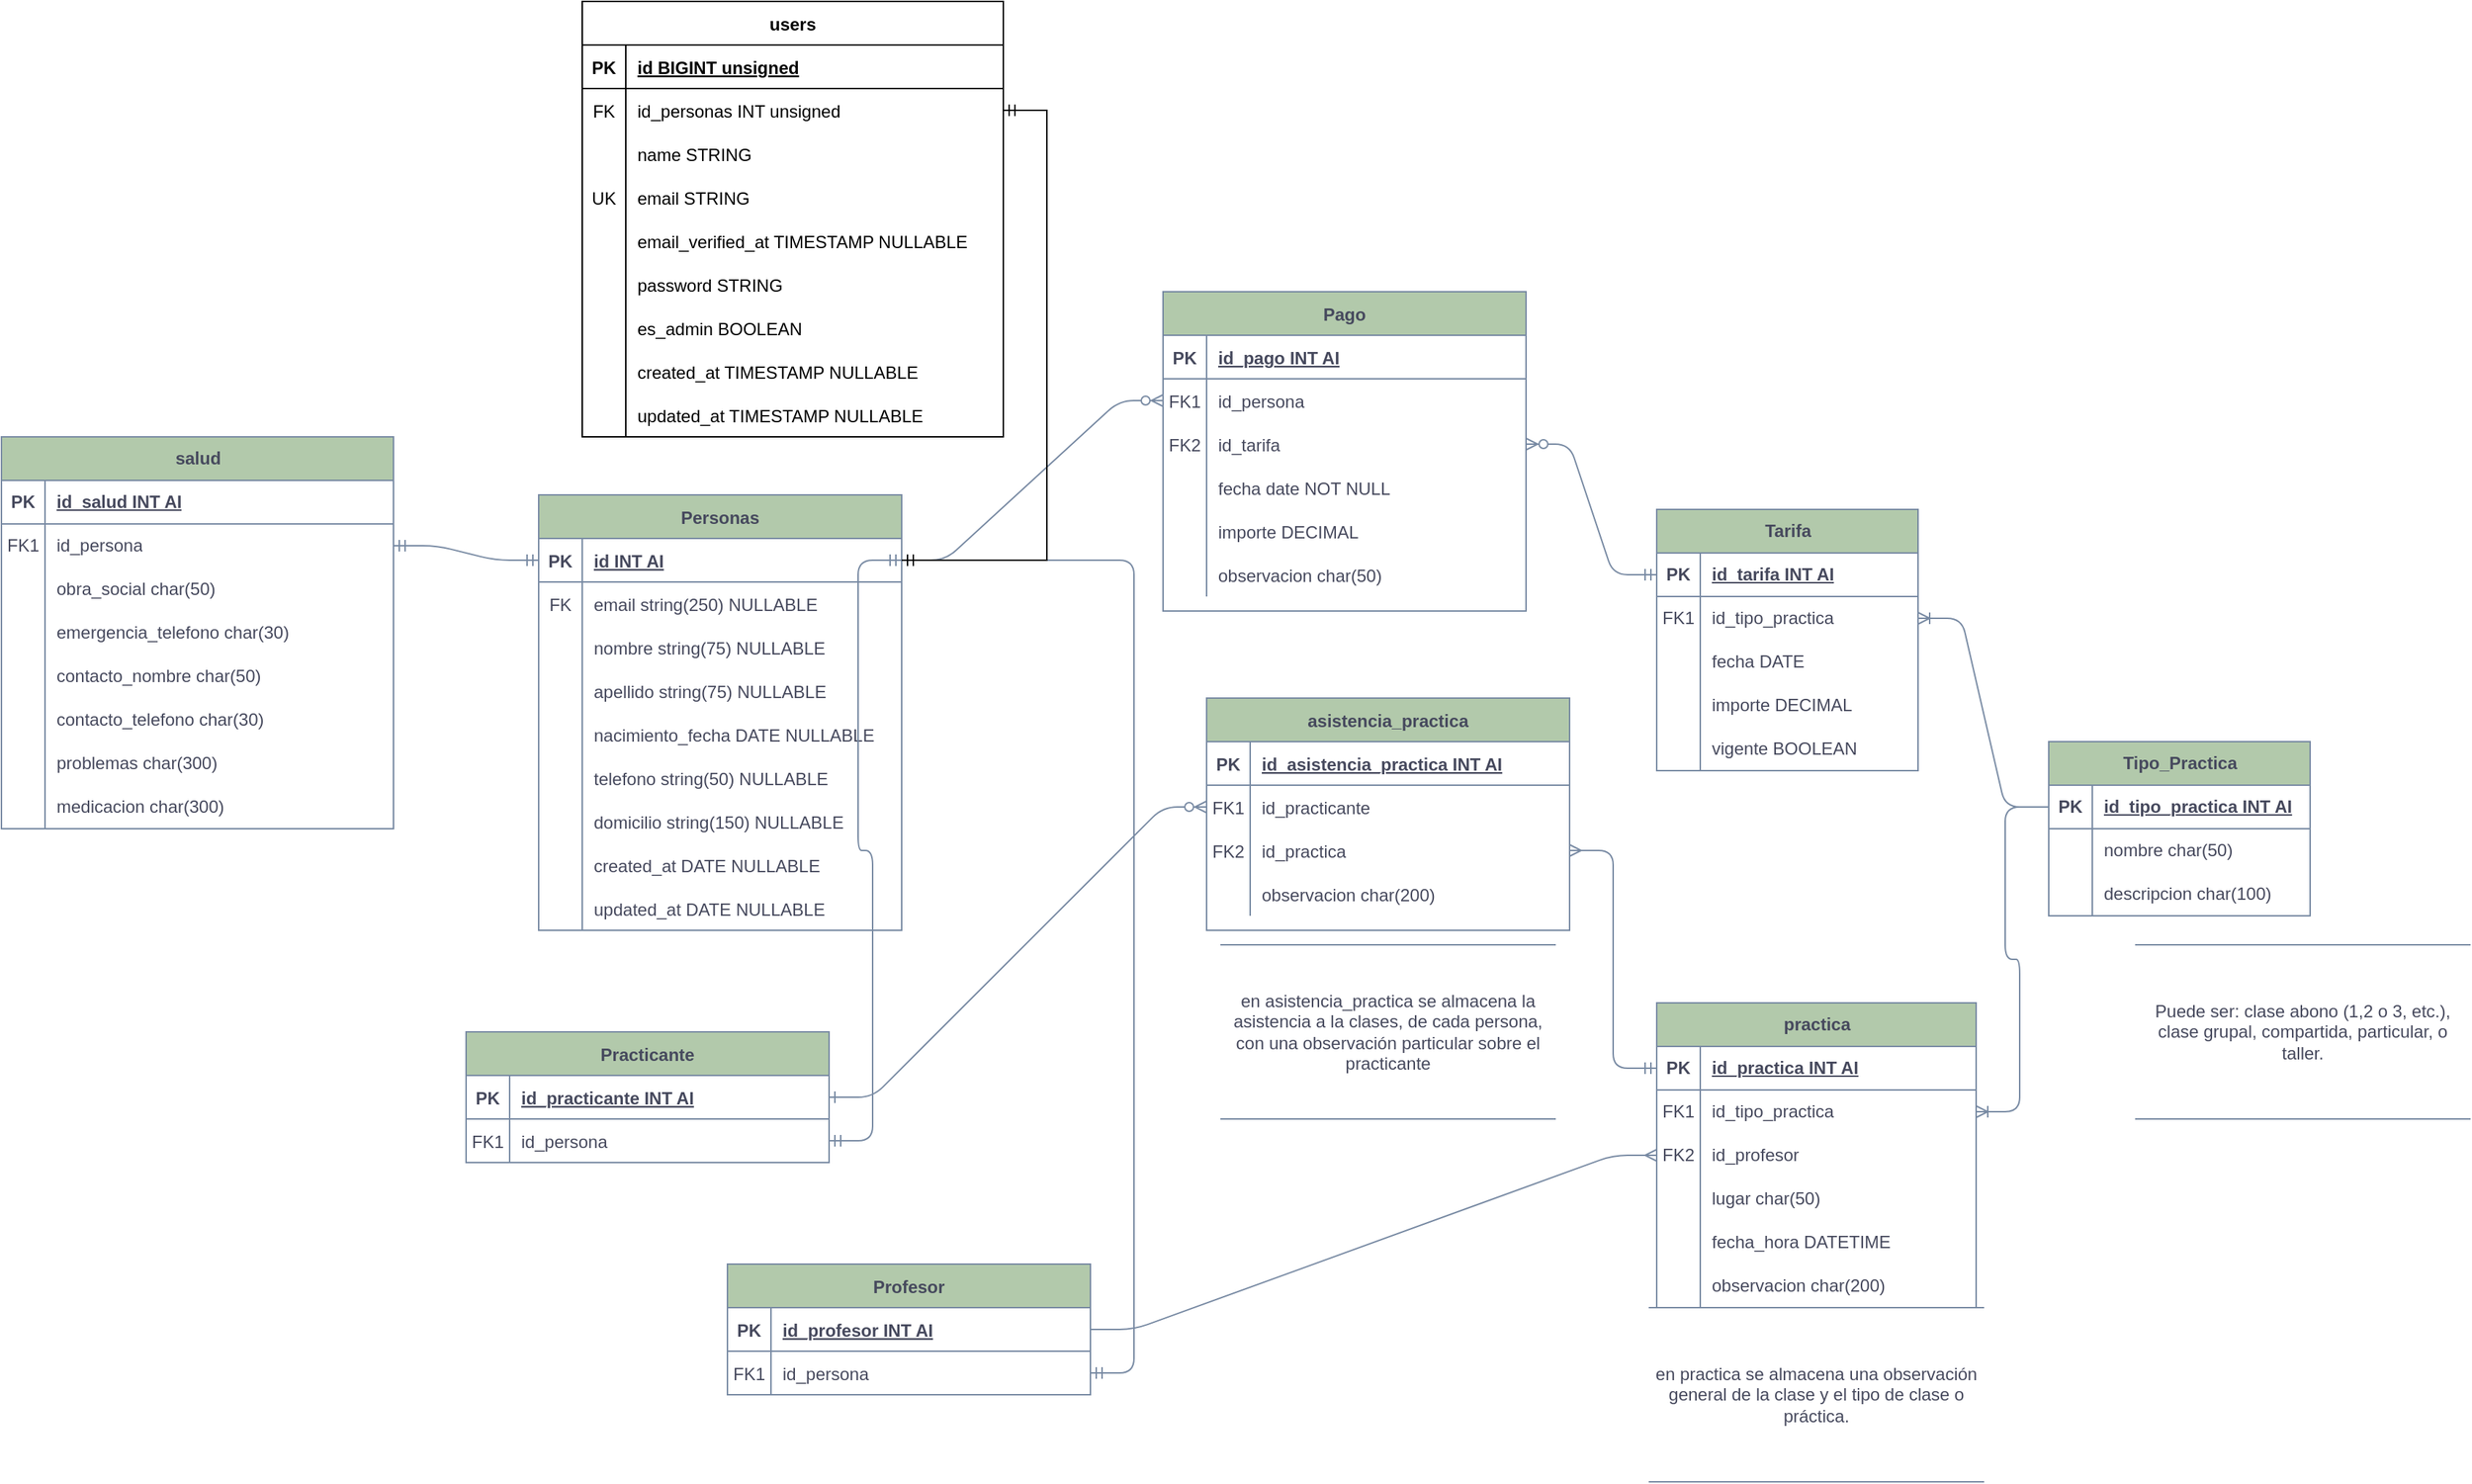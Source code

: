 <mxfile version="24.7.4">
  <diagram name="Page-1" id="lLLKsgshNtCd9Sgo1Aam">
    <mxGraphModel dx="662" dy="1741" grid="1" gridSize="10" guides="1" tooltips="1" connect="1" arrows="1" fold="1" page="1" pageScale="1" pageWidth="827" pageHeight="1169" math="0" shadow="0">
      <root>
        <mxCell id="0" />
        <mxCell id="1" parent="0" />
        <mxCell id="zrgPgJ_Zq0FAFuLVfWA_-1" value="" style="edgeStyle=entityRelationEdgeStyle;endArrow=ERzeroToMany;startArrow=ERone;endFill=1;startFill=0;labelBackgroundColor=none;strokeColor=#788AA3;fontColor=default;" parent="1" source="zrgPgJ_Zq0FAFuLVfWA_-23" target="zrgPgJ_Zq0FAFuLVfWA_-7" edge="1">
          <mxGeometry width="100" height="100" relative="1" as="geometry">
            <mxPoint x="1040" y="730" as="sourcePoint" />
            <mxPoint x="1140" y="630" as="targetPoint" />
          </mxGeometry>
        </mxCell>
        <mxCell id="zrgPgJ_Zq0FAFuLVfWA_-2" value="" style="edgeStyle=entityRelationEdgeStyle;endArrow=ERzeroToMany;startArrow=ERone;endFill=1;startFill=0;exitX=1;exitY=0.5;exitDx=0;exitDy=0;entryX=0;entryY=0.5;entryDx=0;entryDy=0;labelBackgroundColor=none;strokeColor=#788AA3;fontColor=default;" parent="1" source="zrgPgJ_Zq0FAFuLVfWA_-136" target="zrgPgJ_Zq0FAFuLVfWA_-111" edge="1">
          <mxGeometry width="100" height="100" relative="1" as="geometry">
            <mxPoint x="1070" y="220" as="sourcePoint" />
            <mxPoint x="1160" y="215" as="targetPoint" />
          </mxGeometry>
        </mxCell>
        <mxCell id="zrgPgJ_Zq0FAFuLVfWA_-3" value="Pago" style="shape=table;startSize=30;container=1;collapsible=1;childLayout=tableLayout;fixedRows=1;rowLines=0;fontStyle=1;align=center;resizeLast=1;labelBackgroundColor=none;fillColor=#B2C9AB;strokeColor=#788AA3;fontColor=#46495D;" parent="1" vertex="1">
          <mxGeometry x="840" y="40" width="250" height="220" as="geometry" />
        </mxCell>
        <mxCell id="zrgPgJ_Zq0FAFuLVfWA_-4" value="" style="shape=partialRectangle;collapsible=0;dropTarget=0;pointerEvents=0;fillColor=none;points=[[0,0.5],[1,0.5]];portConstraint=eastwest;top=0;left=0;right=0;bottom=1;labelBackgroundColor=none;strokeColor=#788AA3;fontColor=#46495D;" parent="zrgPgJ_Zq0FAFuLVfWA_-3" vertex="1">
          <mxGeometry y="30" width="250" height="30" as="geometry" />
        </mxCell>
        <mxCell id="zrgPgJ_Zq0FAFuLVfWA_-5" value="PK" style="shape=partialRectangle;overflow=hidden;connectable=0;fillColor=none;top=0;left=0;bottom=0;right=0;fontStyle=1;labelBackgroundColor=none;strokeColor=#788AA3;fontColor=#46495D;" parent="zrgPgJ_Zq0FAFuLVfWA_-4" vertex="1">
          <mxGeometry width="30" height="30" as="geometry">
            <mxRectangle width="30" height="30" as="alternateBounds" />
          </mxGeometry>
        </mxCell>
        <mxCell id="zrgPgJ_Zq0FAFuLVfWA_-6" value="id_pago INT AI" style="shape=partialRectangle;overflow=hidden;connectable=0;fillColor=none;top=0;left=0;bottom=0;right=0;align=left;spacingLeft=6;fontStyle=5;labelBackgroundColor=none;strokeColor=#788AA3;fontColor=#46495D;" parent="zrgPgJ_Zq0FAFuLVfWA_-4" vertex="1">
          <mxGeometry x="30" width="220" height="30" as="geometry">
            <mxRectangle width="220" height="30" as="alternateBounds" />
          </mxGeometry>
        </mxCell>
        <mxCell id="zrgPgJ_Zq0FAFuLVfWA_-7" value="" style="shape=partialRectangle;collapsible=0;dropTarget=0;pointerEvents=0;fillColor=none;points=[[0,0.5],[1,0.5]];portConstraint=eastwest;top=0;left=0;right=0;bottom=0;labelBackgroundColor=none;strokeColor=#788AA3;fontColor=#46495D;" parent="zrgPgJ_Zq0FAFuLVfWA_-3" vertex="1">
          <mxGeometry y="60" width="250" height="30" as="geometry" />
        </mxCell>
        <mxCell id="zrgPgJ_Zq0FAFuLVfWA_-8" value="FK1" style="shape=partialRectangle;overflow=hidden;connectable=0;fillColor=none;top=0;left=0;bottom=0;right=0;labelBackgroundColor=none;strokeColor=#788AA3;fontColor=#46495D;" parent="zrgPgJ_Zq0FAFuLVfWA_-7" vertex="1">
          <mxGeometry width="30" height="30" as="geometry">
            <mxRectangle width="30" height="30" as="alternateBounds" />
          </mxGeometry>
        </mxCell>
        <mxCell id="zrgPgJ_Zq0FAFuLVfWA_-9" value="id_persona" style="shape=partialRectangle;overflow=hidden;connectable=0;fillColor=none;top=0;left=0;bottom=0;right=0;align=left;spacingLeft=6;labelBackgroundColor=none;strokeColor=#788AA3;fontColor=#46495D;" parent="zrgPgJ_Zq0FAFuLVfWA_-7" vertex="1">
          <mxGeometry x="30" width="220" height="30" as="geometry">
            <mxRectangle width="220" height="30" as="alternateBounds" />
          </mxGeometry>
        </mxCell>
        <mxCell id="zrgPgJ_Zq0FAFuLVfWA_-10" style="shape=partialRectangle;collapsible=0;dropTarget=0;pointerEvents=0;fillColor=none;points=[[0,0.5],[1,0.5]];portConstraint=eastwest;top=0;left=0;right=0;bottom=0;labelBackgroundColor=none;strokeColor=#788AA3;fontColor=#46495D;" parent="zrgPgJ_Zq0FAFuLVfWA_-3" vertex="1">
          <mxGeometry y="90" width="250" height="30" as="geometry" />
        </mxCell>
        <mxCell id="zrgPgJ_Zq0FAFuLVfWA_-11" value="FK2" style="shape=partialRectangle;overflow=hidden;connectable=0;fillColor=none;top=0;left=0;bottom=0;right=0;labelBackgroundColor=none;strokeColor=#788AA3;fontColor=#46495D;" parent="zrgPgJ_Zq0FAFuLVfWA_-10" vertex="1">
          <mxGeometry width="30" height="30" as="geometry">
            <mxRectangle width="30" height="30" as="alternateBounds" />
          </mxGeometry>
        </mxCell>
        <mxCell id="zrgPgJ_Zq0FAFuLVfWA_-12" value="id_tarifa" style="shape=partialRectangle;overflow=hidden;connectable=0;fillColor=none;top=0;left=0;bottom=0;right=0;align=left;spacingLeft=6;labelBackgroundColor=none;strokeColor=#788AA3;fontColor=#46495D;" parent="zrgPgJ_Zq0FAFuLVfWA_-10" vertex="1">
          <mxGeometry x="30" width="220" height="30" as="geometry">
            <mxRectangle width="220" height="30" as="alternateBounds" />
          </mxGeometry>
        </mxCell>
        <mxCell id="zrgPgJ_Zq0FAFuLVfWA_-13" value="" style="shape=partialRectangle;collapsible=0;dropTarget=0;pointerEvents=0;fillColor=none;points=[[0,0.5],[1,0.5]];portConstraint=eastwest;top=0;left=0;right=0;bottom=0;labelBackgroundColor=none;strokeColor=#788AA3;fontColor=#46495D;" parent="zrgPgJ_Zq0FAFuLVfWA_-3" vertex="1">
          <mxGeometry y="120" width="250" height="30" as="geometry" />
        </mxCell>
        <mxCell id="zrgPgJ_Zq0FAFuLVfWA_-14" value="" style="shape=partialRectangle;overflow=hidden;connectable=0;fillColor=none;top=0;left=0;bottom=0;right=0;labelBackgroundColor=none;strokeColor=#788AA3;fontColor=#46495D;" parent="zrgPgJ_Zq0FAFuLVfWA_-13" vertex="1">
          <mxGeometry width="30" height="30" as="geometry">
            <mxRectangle width="30" height="30" as="alternateBounds" />
          </mxGeometry>
        </mxCell>
        <mxCell id="zrgPgJ_Zq0FAFuLVfWA_-15" value="fecha date NOT NULL" style="shape=partialRectangle;overflow=hidden;connectable=0;fillColor=none;top=0;left=0;bottom=0;right=0;align=left;spacingLeft=6;labelBackgroundColor=none;strokeColor=#788AA3;fontColor=#46495D;" parent="zrgPgJ_Zq0FAFuLVfWA_-13" vertex="1">
          <mxGeometry x="30" width="220" height="30" as="geometry">
            <mxRectangle width="220" height="30" as="alternateBounds" />
          </mxGeometry>
        </mxCell>
        <mxCell id="zrgPgJ_Zq0FAFuLVfWA_-16" style="shape=partialRectangle;collapsible=0;dropTarget=0;pointerEvents=0;fillColor=none;points=[[0,0.5],[1,0.5]];portConstraint=eastwest;top=0;left=0;right=0;bottom=0;labelBackgroundColor=none;strokeColor=#788AA3;fontColor=#46495D;" parent="zrgPgJ_Zq0FAFuLVfWA_-3" vertex="1">
          <mxGeometry y="150" width="250" height="30" as="geometry" />
        </mxCell>
        <mxCell id="zrgPgJ_Zq0FAFuLVfWA_-17" style="shape=partialRectangle;overflow=hidden;connectable=0;fillColor=none;top=0;left=0;bottom=0;right=0;labelBackgroundColor=none;strokeColor=#788AA3;fontColor=#46495D;" parent="zrgPgJ_Zq0FAFuLVfWA_-16" vertex="1">
          <mxGeometry width="30" height="30" as="geometry">
            <mxRectangle width="30" height="30" as="alternateBounds" />
          </mxGeometry>
        </mxCell>
        <mxCell id="zrgPgJ_Zq0FAFuLVfWA_-18" value="importe DECIMAL" style="shape=partialRectangle;overflow=hidden;connectable=0;fillColor=none;top=0;left=0;bottom=0;right=0;align=left;spacingLeft=6;labelBackgroundColor=none;strokeColor=#788AA3;fontColor=#46495D;" parent="zrgPgJ_Zq0FAFuLVfWA_-16" vertex="1">
          <mxGeometry x="30" width="220" height="30" as="geometry">
            <mxRectangle width="220" height="30" as="alternateBounds" />
          </mxGeometry>
        </mxCell>
        <mxCell id="zrgPgJ_Zq0FAFuLVfWA_-19" style="shape=partialRectangle;collapsible=0;dropTarget=0;pointerEvents=0;fillColor=none;points=[[0,0.5],[1,0.5]];portConstraint=eastwest;top=0;left=0;right=0;bottom=0;labelBackgroundColor=none;strokeColor=#788AA3;fontColor=#46495D;" parent="zrgPgJ_Zq0FAFuLVfWA_-3" vertex="1">
          <mxGeometry y="180" width="250" height="30" as="geometry" />
        </mxCell>
        <mxCell id="zrgPgJ_Zq0FAFuLVfWA_-20" style="shape=partialRectangle;overflow=hidden;connectable=0;fillColor=none;top=0;left=0;bottom=0;right=0;labelBackgroundColor=none;strokeColor=#788AA3;fontColor=#46495D;" parent="zrgPgJ_Zq0FAFuLVfWA_-19" vertex="1">
          <mxGeometry width="30" height="30" as="geometry">
            <mxRectangle width="30" height="30" as="alternateBounds" />
          </mxGeometry>
        </mxCell>
        <mxCell id="zrgPgJ_Zq0FAFuLVfWA_-21" value="observacion char(50)" style="shape=partialRectangle;overflow=hidden;connectable=0;fillColor=none;top=0;left=0;bottom=0;right=0;align=left;spacingLeft=6;labelBackgroundColor=none;strokeColor=#788AA3;fontColor=#46495D;" parent="zrgPgJ_Zq0FAFuLVfWA_-19" vertex="1">
          <mxGeometry x="30" width="220" height="30" as="geometry">
            <mxRectangle width="220" height="30" as="alternateBounds" />
          </mxGeometry>
        </mxCell>
        <mxCell id="zrgPgJ_Zq0FAFuLVfWA_-22" value="Personas" style="shape=table;startSize=30;container=1;collapsible=1;childLayout=tableLayout;fixedRows=1;rowLines=0;fontStyle=1;align=center;resizeLast=1;labelBackgroundColor=none;fillColor=#B2C9AB;strokeColor=#788AA3;fontColor=#46495D;" parent="1" vertex="1">
          <mxGeometry x="410" y="180" width="250" height="300" as="geometry" />
        </mxCell>
        <mxCell id="zrgPgJ_Zq0FAFuLVfWA_-23" value="" style="shape=partialRectangle;collapsible=0;dropTarget=0;pointerEvents=0;fillColor=none;points=[[0,0.5],[1,0.5]];portConstraint=eastwest;top=0;left=0;right=0;bottom=1;labelBackgroundColor=none;strokeColor=#788AA3;fontColor=#46495D;" parent="zrgPgJ_Zq0FAFuLVfWA_-22" vertex="1">
          <mxGeometry y="30" width="250" height="30" as="geometry" />
        </mxCell>
        <mxCell id="zrgPgJ_Zq0FAFuLVfWA_-24" value="PK" style="shape=partialRectangle;overflow=hidden;connectable=0;fillColor=none;top=0;left=0;bottom=0;right=0;fontStyle=1;labelBackgroundColor=none;strokeColor=#788AA3;fontColor=#46495D;" parent="zrgPgJ_Zq0FAFuLVfWA_-23" vertex="1">
          <mxGeometry width="30" height="30" as="geometry">
            <mxRectangle width="30" height="30" as="alternateBounds" />
          </mxGeometry>
        </mxCell>
        <mxCell id="zrgPgJ_Zq0FAFuLVfWA_-25" value="id INT AI" style="shape=partialRectangle;overflow=hidden;connectable=0;fillColor=none;top=0;left=0;bottom=0;right=0;align=left;spacingLeft=6;fontStyle=5;labelBackgroundColor=none;strokeColor=#788AA3;fontColor=#46495D;" parent="zrgPgJ_Zq0FAFuLVfWA_-23" vertex="1">
          <mxGeometry x="30" width="220" height="30" as="geometry">
            <mxRectangle width="220" height="30" as="alternateBounds" />
          </mxGeometry>
        </mxCell>
        <mxCell id="zrgPgJ_Zq0FAFuLVfWA_-38" style="shape=partialRectangle;collapsible=0;dropTarget=0;pointerEvents=0;fillColor=none;points=[[0,0.5],[1,0.5]];portConstraint=eastwest;top=0;left=0;right=0;bottom=0;labelBackgroundColor=none;strokeColor=#788AA3;fontColor=#46495D;" parent="zrgPgJ_Zq0FAFuLVfWA_-22" vertex="1">
          <mxGeometry y="60" width="250" height="30" as="geometry" />
        </mxCell>
        <mxCell id="zrgPgJ_Zq0FAFuLVfWA_-39" value="FK" style="shape=partialRectangle;overflow=hidden;connectable=0;fillColor=none;top=0;left=0;bottom=0;right=0;labelBackgroundColor=none;strokeColor=#788AA3;fontColor=#46495D;" parent="zrgPgJ_Zq0FAFuLVfWA_-38" vertex="1">
          <mxGeometry width="30" height="30" as="geometry">
            <mxRectangle width="30" height="30" as="alternateBounds" />
          </mxGeometry>
        </mxCell>
        <mxCell id="zrgPgJ_Zq0FAFuLVfWA_-40" value="email string(250) NULLABLE" style="shape=partialRectangle;overflow=hidden;connectable=0;fillColor=none;top=0;left=0;bottom=0;right=0;align=left;spacingLeft=6;labelBackgroundColor=none;strokeColor=#788AA3;fontColor=#46495D;" parent="zrgPgJ_Zq0FAFuLVfWA_-38" vertex="1">
          <mxGeometry x="30" width="220" height="30" as="geometry">
            <mxRectangle width="220" height="30" as="alternateBounds" />
          </mxGeometry>
        </mxCell>
        <mxCell id="zrgPgJ_Zq0FAFuLVfWA_-26" value="" style="shape=partialRectangle;collapsible=0;dropTarget=0;pointerEvents=0;fillColor=none;points=[[0,0.5],[1,0.5]];portConstraint=eastwest;top=0;left=0;right=0;bottom=0;labelBackgroundColor=none;strokeColor=#788AA3;fontColor=#46495D;" parent="zrgPgJ_Zq0FAFuLVfWA_-22" vertex="1">
          <mxGeometry y="90" width="250" height="30" as="geometry" />
        </mxCell>
        <mxCell id="zrgPgJ_Zq0FAFuLVfWA_-27" value="" style="shape=partialRectangle;overflow=hidden;connectable=0;fillColor=none;top=0;left=0;bottom=0;right=0;labelBackgroundColor=none;strokeColor=#788AA3;fontColor=#46495D;" parent="zrgPgJ_Zq0FAFuLVfWA_-26" vertex="1">
          <mxGeometry width="30" height="30" as="geometry">
            <mxRectangle width="30" height="30" as="alternateBounds" />
          </mxGeometry>
        </mxCell>
        <mxCell id="zrgPgJ_Zq0FAFuLVfWA_-28" value="nombre string(75) NULLABLE" style="shape=partialRectangle;overflow=hidden;connectable=0;fillColor=none;top=0;left=0;bottom=0;right=0;align=left;spacingLeft=6;rowspan=1;labelBackgroundColor=none;strokeColor=#788AA3;fontColor=#46495D;" parent="zrgPgJ_Zq0FAFuLVfWA_-26" vertex="1">
          <mxGeometry x="30" width="220" height="30" as="geometry">
            <mxRectangle width="220" height="30" as="alternateBounds" />
          </mxGeometry>
        </mxCell>
        <mxCell id="zrgPgJ_Zq0FAFuLVfWA_-29" style="shape=partialRectangle;collapsible=0;dropTarget=0;pointerEvents=0;fillColor=none;points=[[0,0.5],[1,0.5]];portConstraint=eastwest;top=0;left=0;right=0;bottom=0;labelBackgroundColor=none;strokeColor=#788AA3;fontColor=#46495D;" parent="zrgPgJ_Zq0FAFuLVfWA_-22" vertex="1">
          <mxGeometry y="120" width="250" height="30" as="geometry" />
        </mxCell>
        <mxCell id="zrgPgJ_Zq0FAFuLVfWA_-30" style="shape=partialRectangle;overflow=hidden;connectable=0;fillColor=none;top=0;left=0;bottom=0;right=0;labelBackgroundColor=none;strokeColor=#788AA3;fontColor=#46495D;" parent="zrgPgJ_Zq0FAFuLVfWA_-29" vertex="1">
          <mxGeometry width="30" height="30" as="geometry">
            <mxRectangle width="30" height="30" as="alternateBounds" />
          </mxGeometry>
        </mxCell>
        <mxCell id="zrgPgJ_Zq0FAFuLVfWA_-31" value="apellido string(75) NULLABLE" style="shape=partialRectangle;overflow=hidden;connectable=0;fillColor=none;top=0;left=0;bottom=0;right=0;align=left;spacingLeft=6;labelBackgroundColor=none;strokeColor=#788AA3;fontColor=#46495D;" parent="zrgPgJ_Zq0FAFuLVfWA_-29" vertex="1">
          <mxGeometry x="30" width="220" height="30" as="geometry">
            <mxRectangle width="220" height="30" as="alternateBounds" />
          </mxGeometry>
        </mxCell>
        <mxCell id="zrgPgJ_Zq0FAFuLVfWA_-32" style="shape=partialRectangle;collapsible=0;dropTarget=0;pointerEvents=0;fillColor=none;points=[[0,0.5],[1,0.5]];portConstraint=eastwest;top=0;left=0;right=0;bottom=0;labelBackgroundColor=none;strokeColor=#788AA3;fontColor=#46495D;" parent="zrgPgJ_Zq0FAFuLVfWA_-22" vertex="1">
          <mxGeometry y="150" width="250" height="30" as="geometry" />
        </mxCell>
        <mxCell id="zrgPgJ_Zq0FAFuLVfWA_-33" style="shape=partialRectangle;overflow=hidden;connectable=0;fillColor=none;top=0;left=0;bottom=0;right=0;labelBackgroundColor=none;strokeColor=#788AA3;fontColor=#46495D;" parent="zrgPgJ_Zq0FAFuLVfWA_-32" vertex="1">
          <mxGeometry width="30" height="30" as="geometry">
            <mxRectangle width="30" height="30" as="alternateBounds" />
          </mxGeometry>
        </mxCell>
        <mxCell id="zrgPgJ_Zq0FAFuLVfWA_-34" value="nacimiento_fecha DATE NULLABLE" style="shape=partialRectangle;overflow=hidden;connectable=0;fillColor=none;top=0;left=0;bottom=0;right=0;align=left;spacingLeft=6;labelBackgroundColor=none;strokeColor=#788AA3;fontColor=#46495D;" parent="zrgPgJ_Zq0FAFuLVfWA_-32" vertex="1">
          <mxGeometry x="30" width="220" height="30" as="geometry">
            <mxRectangle width="220" height="30" as="alternateBounds" />
          </mxGeometry>
        </mxCell>
        <mxCell id="zrgPgJ_Zq0FAFuLVfWA_-35" style="shape=partialRectangle;collapsible=0;dropTarget=0;pointerEvents=0;fillColor=none;points=[[0,0.5],[1,0.5]];portConstraint=eastwest;top=0;left=0;right=0;bottom=0;labelBackgroundColor=none;strokeColor=#788AA3;fontColor=#46495D;" parent="zrgPgJ_Zq0FAFuLVfWA_-22" vertex="1">
          <mxGeometry y="180" width="250" height="30" as="geometry" />
        </mxCell>
        <mxCell id="zrgPgJ_Zq0FAFuLVfWA_-36" style="shape=partialRectangle;overflow=hidden;connectable=0;fillColor=none;top=0;left=0;bottom=0;right=0;labelBackgroundColor=none;strokeColor=#788AA3;fontColor=#46495D;" parent="zrgPgJ_Zq0FAFuLVfWA_-35" vertex="1">
          <mxGeometry width="30" height="30" as="geometry">
            <mxRectangle width="30" height="30" as="alternateBounds" />
          </mxGeometry>
        </mxCell>
        <mxCell id="zrgPgJ_Zq0FAFuLVfWA_-37" value="telefono string(50) NULLABLE" style="shape=partialRectangle;overflow=hidden;connectable=0;fillColor=none;top=0;left=0;bottom=0;right=0;align=left;spacingLeft=6;labelBackgroundColor=none;strokeColor=#788AA3;fontColor=#46495D;" parent="zrgPgJ_Zq0FAFuLVfWA_-35" vertex="1">
          <mxGeometry x="30" width="220" height="30" as="geometry">
            <mxRectangle width="220" height="30" as="alternateBounds" />
          </mxGeometry>
        </mxCell>
        <mxCell id="zrgPgJ_Zq0FAFuLVfWA_-41" style="shape=partialRectangle;collapsible=0;dropTarget=0;pointerEvents=0;fillColor=none;points=[[0,0.5],[1,0.5]];portConstraint=eastwest;top=0;left=0;right=0;bottom=0;labelBackgroundColor=none;strokeColor=#788AA3;fontColor=#46495D;" parent="zrgPgJ_Zq0FAFuLVfWA_-22" vertex="1">
          <mxGeometry y="210" width="250" height="30" as="geometry" />
        </mxCell>
        <mxCell id="zrgPgJ_Zq0FAFuLVfWA_-42" style="shape=partialRectangle;overflow=hidden;connectable=0;fillColor=none;top=0;left=0;bottom=0;right=0;labelBackgroundColor=none;strokeColor=#788AA3;fontColor=#46495D;" parent="zrgPgJ_Zq0FAFuLVfWA_-41" vertex="1">
          <mxGeometry width="30" height="30" as="geometry">
            <mxRectangle width="30" height="30" as="alternateBounds" />
          </mxGeometry>
        </mxCell>
        <mxCell id="zrgPgJ_Zq0FAFuLVfWA_-43" value="domicilio string(150) NULLABLE" style="shape=partialRectangle;overflow=hidden;connectable=0;fillColor=none;top=0;left=0;bottom=0;right=0;align=left;spacingLeft=6;labelBackgroundColor=none;strokeColor=#788AA3;fontColor=#46495D;" parent="zrgPgJ_Zq0FAFuLVfWA_-41" vertex="1">
          <mxGeometry x="30" width="220" height="30" as="geometry">
            <mxRectangle width="220" height="30" as="alternateBounds" />
          </mxGeometry>
        </mxCell>
        <mxCell id="tRfT7Lp1npiJCWnX5Zi6-1" style="shape=partialRectangle;collapsible=0;dropTarget=0;pointerEvents=0;fillColor=none;points=[[0,0.5],[1,0.5]];portConstraint=eastwest;top=0;left=0;right=0;bottom=0;labelBackgroundColor=none;strokeColor=#788AA3;fontColor=#46495D;" parent="zrgPgJ_Zq0FAFuLVfWA_-22" vertex="1">
          <mxGeometry y="240" width="250" height="30" as="geometry" />
        </mxCell>
        <mxCell id="tRfT7Lp1npiJCWnX5Zi6-2" style="shape=partialRectangle;overflow=hidden;connectable=0;fillColor=none;top=0;left=0;bottom=0;right=0;labelBackgroundColor=none;strokeColor=#788AA3;fontColor=#46495D;" parent="tRfT7Lp1npiJCWnX5Zi6-1" vertex="1">
          <mxGeometry width="30" height="30" as="geometry">
            <mxRectangle width="30" height="30" as="alternateBounds" />
          </mxGeometry>
        </mxCell>
        <mxCell id="tRfT7Lp1npiJCWnX5Zi6-3" value="created_at DATE NULLABLE" style="shape=partialRectangle;overflow=hidden;connectable=0;fillColor=none;top=0;left=0;bottom=0;right=0;align=left;spacingLeft=6;labelBackgroundColor=none;strokeColor=#788AA3;fontColor=#46495D;" parent="tRfT7Lp1npiJCWnX5Zi6-1" vertex="1">
          <mxGeometry x="30" width="220" height="30" as="geometry">
            <mxRectangle width="220" height="30" as="alternateBounds" />
          </mxGeometry>
        </mxCell>
        <mxCell id="tRfT7Lp1npiJCWnX5Zi6-4" style="shape=partialRectangle;collapsible=0;dropTarget=0;pointerEvents=0;fillColor=none;points=[[0,0.5],[1,0.5]];portConstraint=eastwest;top=0;left=0;right=0;bottom=0;labelBackgroundColor=none;strokeColor=#788AA3;fontColor=#46495D;" parent="zrgPgJ_Zq0FAFuLVfWA_-22" vertex="1">
          <mxGeometry y="270" width="250" height="30" as="geometry" />
        </mxCell>
        <mxCell id="tRfT7Lp1npiJCWnX5Zi6-5" style="shape=partialRectangle;overflow=hidden;connectable=0;fillColor=none;top=0;left=0;bottom=0;right=0;labelBackgroundColor=none;strokeColor=#788AA3;fontColor=#46495D;" parent="tRfT7Lp1npiJCWnX5Zi6-4" vertex="1">
          <mxGeometry width="30" height="30" as="geometry">
            <mxRectangle width="30" height="30" as="alternateBounds" />
          </mxGeometry>
        </mxCell>
        <mxCell id="tRfT7Lp1npiJCWnX5Zi6-6" value="updated_at DATE NULLABLE" style="shape=partialRectangle;overflow=hidden;connectable=0;fillColor=none;top=0;left=0;bottom=0;right=0;align=left;spacingLeft=6;labelBackgroundColor=none;strokeColor=#788AA3;fontColor=#46495D;" parent="tRfT7Lp1npiJCWnX5Zi6-4" vertex="1">
          <mxGeometry x="30" width="220" height="30" as="geometry">
            <mxRectangle width="220" height="30" as="alternateBounds" />
          </mxGeometry>
        </mxCell>
        <mxCell id="zrgPgJ_Zq0FAFuLVfWA_-44" value="Tarifa" style="shape=table;startSize=30;container=1;collapsible=1;childLayout=tableLayout;fixedRows=1;rowLines=0;fontStyle=1;align=center;resizeLast=1;html=1;labelBackgroundColor=none;fillColor=#B2C9AB;strokeColor=#788AA3;fontColor=#46495D;" parent="1" vertex="1">
          <mxGeometry x="1180" y="190" width="180" height="180" as="geometry" />
        </mxCell>
        <mxCell id="zrgPgJ_Zq0FAFuLVfWA_-45" value="" style="shape=tableRow;horizontal=0;startSize=0;swimlaneHead=0;swimlaneBody=0;fillColor=none;collapsible=0;dropTarget=0;points=[[0,0.5],[1,0.5]];portConstraint=eastwest;top=0;left=0;right=0;bottom=1;labelBackgroundColor=none;strokeColor=#788AA3;fontColor=#46495D;" parent="zrgPgJ_Zq0FAFuLVfWA_-44" vertex="1">
          <mxGeometry y="30" width="180" height="30" as="geometry" />
        </mxCell>
        <mxCell id="zrgPgJ_Zq0FAFuLVfWA_-46" value="PK" style="shape=partialRectangle;connectable=0;fillColor=none;top=0;left=0;bottom=0;right=0;fontStyle=1;overflow=hidden;whiteSpace=wrap;html=1;labelBackgroundColor=none;strokeColor=#788AA3;fontColor=#46495D;" parent="zrgPgJ_Zq0FAFuLVfWA_-45" vertex="1">
          <mxGeometry width="30" height="30" as="geometry">
            <mxRectangle width="30" height="30" as="alternateBounds" />
          </mxGeometry>
        </mxCell>
        <mxCell id="zrgPgJ_Zq0FAFuLVfWA_-47" value="id_tarifa INT AI" style="shape=partialRectangle;connectable=0;fillColor=none;top=0;left=0;bottom=0;right=0;align=left;spacingLeft=6;fontStyle=5;overflow=hidden;whiteSpace=wrap;html=1;labelBackgroundColor=none;strokeColor=#788AA3;fontColor=#46495D;" parent="zrgPgJ_Zq0FAFuLVfWA_-45" vertex="1">
          <mxGeometry x="30" width="150" height="30" as="geometry">
            <mxRectangle width="150" height="30" as="alternateBounds" />
          </mxGeometry>
        </mxCell>
        <mxCell id="zrgPgJ_Zq0FAFuLVfWA_-48" style="shape=tableRow;horizontal=0;startSize=0;swimlaneHead=0;swimlaneBody=0;fillColor=none;collapsible=0;dropTarget=0;points=[[0,0.5],[1,0.5]];portConstraint=eastwest;top=0;left=0;right=0;bottom=0;labelBackgroundColor=none;strokeColor=#788AA3;fontColor=#46495D;" parent="zrgPgJ_Zq0FAFuLVfWA_-44" vertex="1">
          <mxGeometry y="60" width="180" height="30" as="geometry" />
        </mxCell>
        <mxCell id="zrgPgJ_Zq0FAFuLVfWA_-49" value="FK1" style="shape=partialRectangle;connectable=0;fillColor=none;top=0;left=0;bottom=0;right=0;editable=1;overflow=hidden;whiteSpace=wrap;html=1;labelBackgroundColor=none;strokeColor=#788AA3;fontColor=#46495D;" parent="zrgPgJ_Zq0FAFuLVfWA_-48" vertex="1">
          <mxGeometry width="30" height="30" as="geometry">
            <mxRectangle width="30" height="30" as="alternateBounds" />
          </mxGeometry>
        </mxCell>
        <mxCell id="zrgPgJ_Zq0FAFuLVfWA_-50" value="id_tipo_practica" style="shape=partialRectangle;connectable=0;fillColor=none;top=0;left=0;bottom=0;right=0;align=left;spacingLeft=6;overflow=hidden;whiteSpace=wrap;html=1;labelBackgroundColor=none;strokeColor=#788AA3;fontColor=#46495D;" parent="zrgPgJ_Zq0FAFuLVfWA_-48" vertex="1">
          <mxGeometry x="30" width="150" height="30" as="geometry">
            <mxRectangle width="150" height="30" as="alternateBounds" />
          </mxGeometry>
        </mxCell>
        <mxCell id="zrgPgJ_Zq0FAFuLVfWA_-51" value="" style="shape=tableRow;horizontal=0;startSize=0;swimlaneHead=0;swimlaneBody=0;fillColor=none;collapsible=0;dropTarget=0;points=[[0,0.5],[1,0.5]];portConstraint=eastwest;top=0;left=0;right=0;bottom=0;labelBackgroundColor=none;strokeColor=#788AA3;fontColor=#46495D;" parent="zrgPgJ_Zq0FAFuLVfWA_-44" vertex="1">
          <mxGeometry y="90" width="180" height="30" as="geometry" />
        </mxCell>
        <mxCell id="zrgPgJ_Zq0FAFuLVfWA_-52" value="" style="shape=partialRectangle;connectable=0;fillColor=none;top=0;left=0;bottom=0;right=0;editable=1;overflow=hidden;whiteSpace=wrap;html=1;labelBackgroundColor=none;strokeColor=#788AA3;fontColor=#46495D;" parent="zrgPgJ_Zq0FAFuLVfWA_-51" vertex="1">
          <mxGeometry width="30" height="30" as="geometry">
            <mxRectangle width="30" height="30" as="alternateBounds" />
          </mxGeometry>
        </mxCell>
        <mxCell id="zrgPgJ_Zq0FAFuLVfWA_-53" value="fecha DATE" style="shape=partialRectangle;connectable=0;fillColor=none;top=0;left=0;bottom=0;right=0;align=left;spacingLeft=6;overflow=hidden;whiteSpace=wrap;html=1;labelBackgroundColor=none;strokeColor=#788AA3;fontColor=#46495D;" parent="zrgPgJ_Zq0FAFuLVfWA_-51" vertex="1">
          <mxGeometry x="30" width="150" height="30" as="geometry">
            <mxRectangle width="150" height="30" as="alternateBounds" />
          </mxGeometry>
        </mxCell>
        <mxCell id="zrgPgJ_Zq0FAFuLVfWA_-54" value="" style="shape=tableRow;horizontal=0;startSize=0;swimlaneHead=0;swimlaneBody=0;fillColor=none;collapsible=0;dropTarget=0;points=[[0,0.5],[1,0.5]];portConstraint=eastwest;top=0;left=0;right=0;bottom=0;labelBackgroundColor=none;strokeColor=#788AA3;fontColor=#46495D;" parent="zrgPgJ_Zq0FAFuLVfWA_-44" vertex="1">
          <mxGeometry y="120" width="180" height="30" as="geometry" />
        </mxCell>
        <mxCell id="zrgPgJ_Zq0FAFuLVfWA_-55" value="" style="shape=partialRectangle;connectable=0;fillColor=none;top=0;left=0;bottom=0;right=0;editable=1;overflow=hidden;whiteSpace=wrap;html=1;labelBackgroundColor=none;strokeColor=#788AA3;fontColor=#46495D;" parent="zrgPgJ_Zq0FAFuLVfWA_-54" vertex="1">
          <mxGeometry width="30" height="30" as="geometry">
            <mxRectangle width="30" height="30" as="alternateBounds" />
          </mxGeometry>
        </mxCell>
        <mxCell id="zrgPgJ_Zq0FAFuLVfWA_-56" value="importe DECIMAL" style="shape=partialRectangle;connectable=0;fillColor=none;top=0;left=0;bottom=0;right=0;align=left;spacingLeft=6;overflow=hidden;whiteSpace=wrap;html=1;labelBackgroundColor=none;strokeColor=#788AA3;fontColor=#46495D;" parent="zrgPgJ_Zq0FAFuLVfWA_-54" vertex="1">
          <mxGeometry x="30" width="150" height="30" as="geometry">
            <mxRectangle width="150" height="30" as="alternateBounds" />
          </mxGeometry>
        </mxCell>
        <mxCell id="zrgPgJ_Zq0FAFuLVfWA_-57" style="shape=tableRow;horizontal=0;startSize=0;swimlaneHead=0;swimlaneBody=0;fillColor=none;collapsible=0;dropTarget=0;points=[[0,0.5],[1,0.5]];portConstraint=eastwest;top=0;left=0;right=0;bottom=0;labelBackgroundColor=none;strokeColor=#788AA3;fontColor=#46495D;" parent="zrgPgJ_Zq0FAFuLVfWA_-44" vertex="1">
          <mxGeometry y="150" width="180" height="30" as="geometry" />
        </mxCell>
        <mxCell id="zrgPgJ_Zq0FAFuLVfWA_-58" style="shape=partialRectangle;connectable=0;fillColor=none;top=0;left=0;bottom=0;right=0;editable=1;overflow=hidden;whiteSpace=wrap;html=1;labelBackgroundColor=none;strokeColor=#788AA3;fontColor=#46495D;" parent="zrgPgJ_Zq0FAFuLVfWA_-57" vertex="1">
          <mxGeometry width="30" height="30" as="geometry">
            <mxRectangle width="30" height="30" as="alternateBounds" />
          </mxGeometry>
        </mxCell>
        <mxCell id="zrgPgJ_Zq0FAFuLVfWA_-59" value="vigente BOOLEAN" style="shape=partialRectangle;connectable=0;fillColor=none;top=0;left=0;bottom=0;right=0;align=left;spacingLeft=6;overflow=hidden;whiteSpace=wrap;html=1;labelBackgroundColor=none;strokeColor=#788AA3;fontColor=#46495D;" parent="zrgPgJ_Zq0FAFuLVfWA_-57" vertex="1">
          <mxGeometry x="30" width="150" height="30" as="geometry">
            <mxRectangle width="150" height="30" as="alternateBounds" />
          </mxGeometry>
        </mxCell>
        <mxCell id="zrgPgJ_Zq0FAFuLVfWA_-60" value="salud" style="shape=table;startSize=30;container=1;collapsible=1;childLayout=tableLayout;fixedRows=1;rowLines=0;fontStyle=1;align=center;resizeLast=1;html=1;labelBackgroundColor=none;fillColor=#B2C9AB;strokeColor=#788AA3;fontColor=#46495D;" parent="1" vertex="1">
          <mxGeometry x="40" y="140" width="270" height="270" as="geometry" />
        </mxCell>
        <mxCell id="zrgPgJ_Zq0FAFuLVfWA_-61" value="" style="shape=tableRow;horizontal=0;startSize=0;swimlaneHead=0;swimlaneBody=0;fillColor=none;collapsible=0;dropTarget=0;points=[[0,0.5],[1,0.5]];portConstraint=eastwest;top=0;left=0;right=0;bottom=1;labelBackgroundColor=none;strokeColor=#788AA3;fontColor=#46495D;" parent="zrgPgJ_Zq0FAFuLVfWA_-60" vertex="1">
          <mxGeometry y="30" width="270" height="30" as="geometry" />
        </mxCell>
        <mxCell id="zrgPgJ_Zq0FAFuLVfWA_-62" value="PK" style="shape=partialRectangle;connectable=0;fillColor=none;top=0;left=0;bottom=0;right=0;fontStyle=1;overflow=hidden;whiteSpace=wrap;html=1;labelBackgroundColor=none;strokeColor=#788AA3;fontColor=#46495D;" parent="zrgPgJ_Zq0FAFuLVfWA_-61" vertex="1">
          <mxGeometry width="30" height="30" as="geometry">
            <mxRectangle width="30" height="30" as="alternateBounds" />
          </mxGeometry>
        </mxCell>
        <mxCell id="zrgPgJ_Zq0FAFuLVfWA_-63" value="id_salud INT AI" style="shape=partialRectangle;connectable=0;fillColor=none;top=0;left=0;bottom=0;right=0;align=left;spacingLeft=6;fontStyle=5;overflow=hidden;whiteSpace=wrap;html=1;labelBackgroundColor=none;strokeColor=#788AA3;fontColor=#46495D;" parent="zrgPgJ_Zq0FAFuLVfWA_-61" vertex="1">
          <mxGeometry x="30" width="240" height="30" as="geometry">
            <mxRectangle width="240" height="30" as="alternateBounds" />
          </mxGeometry>
        </mxCell>
        <mxCell id="zrgPgJ_Zq0FAFuLVfWA_-64" value="" style="shape=tableRow;horizontal=0;startSize=0;swimlaneHead=0;swimlaneBody=0;fillColor=none;collapsible=0;dropTarget=0;points=[[0,0.5],[1,0.5]];portConstraint=eastwest;top=0;left=0;right=0;bottom=0;labelBackgroundColor=none;strokeColor=#788AA3;fontColor=#46495D;" parent="zrgPgJ_Zq0FAFuLVfWA_-60" vertex="1">
          <mxGeometry y="60" width="270" height="30" as="geometry" />
        </mxCell>
        <mxCell id="zrgPgJ_Zq0FAFuLVfWA_-65" value="FK1" style="shape=partialRectangle;connectable=0;fillColor=none;top=0;left=0;bottom=0;right=0;editable=1;overflow=hidden;whiteSpace=wrap;html=1;labelBackgroundColor=none;strokeColor=#788AA3;fontColor=#46495D;" parent="zrgPgJ_Zq0FAFuLVfWA_-64" vertex="1">
          <mxGeometry width="30" height="30" as="geometry">
            <mxRectangle width="30" height="30" as="alternateBounds" />
          </mxGeometry>
        </mxCell>
        <mxCell id="zrgPgJ_Zq0FAFuLVfWA_-66" value="id_persona" style="shape=partialRectangle;connectable=0;fillColor=none;top=0;left=0;bottom=0;right=0;align=left;spacingLeft=6;overflow=hidden;whiteSpace=wrap;html=1;labelBackgroundColor=none;strokeColor=#788AA3;fontColor=#46495D;" parent="zrgPgJ_Zq0FAFuLVfWA_-64" vertex="1">
          <mxGeometry x="30" width="240" height="30" as="geometry">
            <mxRectangle width="240" height="30" as="alternateBounds" />
          </mxGeometry>
        </mxCell>
        <mxCell id="zrgPgJ_Zq0FAFuLVfWA_-67" value="" style="shape=tableRow;horizontal=0;startSize=0;swimlaneHead=0;swimlaneBody=0;fillColor=none;collapsible=0;dropTarget=0;points=[[0,0.5],[1,0.5]];portConstraint=eastwest;top=0;left=0;right=0;bottom=0;labelBackgroundColor=none;strokeColor=#788AA3;fontColor=#46495D;" parent="zrgPgJ_Zq0FAFuLVfWA_-60" vertex="1">
          <mxGeometry y="90" width="270" height="30" as="geometry" />
        </mxCell>
        <mxCell id="zrgPgJ_Zq0FAFuLVfWA_-68" value="" style="shape=partialRectangle;connectable=0;fillColor=none;top=0;left=0;bottom=0;right=0;editable=1;overflow=hidden;whiteSpace=wrap;html=1;labelBackgroundColor=none;strokeColor=#788AA3;fontColor=#46495D;" parent="zrgPgJ_Zq0FAFuLVfWA_-67" vertex="1">
          <mxGeometry width="30" height="30" as="geometry">
            <mxRectangle width="30" height="30" as="alternateBounds" />
          </mxGeometry>
        </mxCell>
        <mxCell id="zrgPgJ_Zq0FAFuLVfWA_-69" value="obra_social char(50)" style="shape=partialRectangle;connectable=0;fillColor=none;top=0;left=0;bottom=0;right=0;align=left;spacingLeft=6;overflow=hidden;whiteSpace=wrap;html=1;labelBackgroundColor=none;strokeColor=#788AA3;fontColor=#46495D;" parent="zrgPgJ_Zq0FAFuLVfWA_-67" vertex="1">
          <mxGeometry x="30" width="240" height="30" as="geometry">
            <mxRectangle width="240" height="30" as="alternateBounds" />
          </mxGeometry>
        </mxCell>
        <mxCell id="zrgPgJ_Zq0FAFuLVfWA_-70" style="shape=tableRow;horizontal=0;startSize=0;swimlaneHead=0;swimlaneBody=0;fillColor=none;collapsible=0;dropTarget=0;points=[[0,0.5],[1,0.5]];portConstraint=eastwest;top=0;left=0;right=0;bottom=0;labelBackgroundColor=none;strokeColor=#788AA3;fontColor=#46495D;" parent="zrgPgJ_Zq0FAFuLVfWA_-60" vertex="1">
          <mxGeometry y="120" width="270" height="30" as="geometry" />
        </mxCell>
        <mxCell id="zrgPgJ_Zq0FAFuLVfWA_-71" style="shape=partialRectangle;connectable=0;fillColor=none;top=0;left=0;bottom=0;right=0;editable=1;overflow=hidden;whiteSpace=wrap;html=1;labelBackgroundColor=none;strokeColor=#788AA3;fontColor=#46495D;" parent="zrgPgJ_Zq0FAFuLVfWA_-70" vertex="1">
          <mxGeometry width="30" height="30" as="geometry">
            <mxRectangle width="30" height="30" as="alternateBounds" />
          </mxGeometry>
        </mxCell>
        <mxCell id="zrgPgJ_Zq0FAFuLVfWA_-72" value="emergencia_telefono char(30)" style="shape=partialRectangle;connectable=0;fillColor=none;top=0;left=0;bottom=0;right=0;align=left;spacingLeft=6;overflow=hidden;whiteSpace=wrap;html=1;labelBackgroundColor=none;strokeColor=#788AA3;fontColor=#46495D;" parent="zrgPgJ_Zq0FAFuLVfWA_-70" vertex="1">
          <mxGeometry x="30" width="240" height="30" as="geometry">
            <mxRectangle width="240" height="30" as="alternateBounds" />
          </mxGeometry>
        </mxCell>
        <mxCell id="zrgPgJ_Zq0FAFuLVfWA_-73" value="" style="shape=tableRow;horizontal=0;startSize=0;swimlaneHead=0;swimlaneBody=0;fillColor=none;collapsible=0;dropTarget=0;points=[[0,0.5],[1,0.5]];portConstraint=eastwest;top=0;left=0;right=0;bottom=0;labelBackgroundColor=none;strokeColor=#788AA3;fontColor=#46495D;" parent="zrgPgJ_Zq0FAFuLVfWA_-60" vertex="1">
          <mxGeometry y="150" width="270" height="30" as="geometry" />
        </mxCell>
        <mxCell id="zrgPgJ_Zq0FAFuLVfWA_-74" value="" style="shape=partialRectangle;connectable=0;fillColor=none;top=0;left=0;bottom=0;right=0;editable=1;overflow=hidden;whiteSpace=wrap;html=1;labelBackgroundColor=none;strokeColor=#788AA3;fontColor=#46495D;" parent="zrgPgJ_Zq0FAFuLVfWA_-73" vertex="1">
          <mxGeometry width="30" height="30" as="geometry">
            <mxRectangle width="30" height="30" as="alternateBounds" />
          </mxGeometry>
        </mxCell>
        <mxCell id="zrgPgJ_Zq0FAFuLVfWA_-75" value="contacto_nombre char(50)" style="shape=partialRectangle;connectable=0;fillColor=none;top=0;left=0;bottom=0;right=0;align=left;spacingLeft=6;overflow=hidden;whiteSpace=wrap;html=1;labelBackgroundColor=none;strokeColor=#788AA3;fontColor=#46495D;" parent="zrgPgJ_Zq0FAFuLVfWA_-73" vertex="1">
          <mxGeometry x="30" width="240" height="30" as="geometry">
            <mxRectangle width="240" height="30" as="alternateBounds" />
          </mxGeometry>
        </mxCell>
        <mxCell id="zrgPgJ_Zq0FAFuLVfWA_-76" style="shape=tableRow;horizontal=0;startSize=0;swimlaneHead=0;swimlaneBody=0;fillColor=none;collapsible=0;dropTarget=0;points=[[0,0.5],[1,0.5]];portConstraint=eastwest;top=0;left=0;right=0;bottom=0;labelBackgroundColor=none;strokeColor=#788AA3;fontColor=#46495D;" parent="zrgPgJ_Zq0FAFuLVfWA_-60" vertex="1">
          <mxGeometry y="180" width="270" height="30" as="geometry" />
        </mxCell>
        <mxCell id="zrgPgJ_Zq0FAFuLVfWA_-77" style="shape=partialRectangle;connectable=0;fillColor=none;top=0;left=0;bottom=0;right=0;editable=1;overflow=hidden;whiteSpace=wrap;html=1;labelBackgroundColor=none;strokeColor=#788AA3;fontColor=#46495D;" parent="zrgPgJ_Zq0FAFuLVfWA_-76" vertex="1">
          <mxGeometry width="30" height="30" as="geometry">
            <mxRectangle width="30" height="30" as="alternateBounds" />
          </mxGeometry>
        </mxCell>
        <mxCell id="zrgPgJ_Zq0FAFuLVfWA_-78" value="contacto_telefono char(30)" style="shape=partialRectangle;connectable=0;fillColor=none;top=0;left=0;bottom=0;right=0;align=left;spacingLeft=6;overflow=hidden;whiteSpace=wrap;html=1;labelBackgroundColor=none;strokeColor=#788AA3;fontColor=#46495D;" parent="zrgPgJ_Zq0FAFuLVfWA_-76" vertex="1">
          <mxGeometry x="30" width="240" height="30" as="geometry">
            <mxRectangle width="240" height="30" as="alternateBounds" />
          </mxGeometry>
        </mxCell>
        <mxCell id="zrgPgJ_Zq0FAFuLVfWA_-79" style="shape=tableRow;horizontal=0;startSize=0;swimlaneHead=0;swimlaneBody=0;fillColor=none;collapsible=0;dropTarget=0;points=[[0,0.5],[1,0.5]];portConstraint=eastwest;top=0;left=0;right=0;bottom=0;labelBackgroundColor=none;strokeColor=#788AA3;fontColor=#46495D;" parent="zrgPgJ_Zq0FAFuLVfWA_-60" vertex="1">
          <mxGeometry y="210" width="270" height="30" as="geometry" />
        </mxCell>
        <mxCell id="zrgPgJ_Zq0FAFuLVfWA_-80" style="shape=partialRectangle;connectable=0;fillColor=none;top=0;left=0;bottom=0;right=0;editable=1;overflow=hidden;whiteSpace=wrap;html=1;labelBackgroundColor=none;strokeColor=#788AA3;fontColor=#46495D;" parent="zrgPgJ_Zq0FAFuLVfWA_-79" vertex="1">
          <mxGeometry width="30" height="30" as="geometry">
            <mxRectangle width="30" height="30" as="alternateBounds" />
          </mxGeometry>
        </mxCell>
        <mxCell id="zrgPgJ_Zq0FAFuLVfWA_-81" value="problemas char(300)" style="shape=partialRectangle;connectable=0;fillColor=none;top=0;left=0;bottom=0;right=0;align=left;spacingLeft=6;overflow=hidden;whiteSpace=wrap;html=1;labelBackgroundColor=none;strokeColor=#788AA3;fontColor=#46495D;" parent="zrgPgJ_Zq0FAFuLVfWA_-79" vertex="1">
          <mxGeometry x="30" width="240" height="30" as="geometry">
            <mxRectangle width="240" height="30" as="alternateBounds" />
          </mxGeometry>
        </mxCell>
        <mxCell id="zrgPgJ_Zq0FAFuLVfWA_-82" style="shape=tableRow;horizontal=0;startSize=0;swimlaneHead=0;swimlaneBody=0;fillColor=none;collapsible=0;dropTarget=0;points=[[0,0.5],[1,0.5]];portConstraint=eastwest;top=0;left=0;right=0;bottom=0;labelBackgroundColor=none;strokeColor=#788AA3;fontColor=#46495D;" parent="zrgPgJ_Zq0FAFuLVfWA_-60" vertex="1">
          <mxGeometry y="240" width="270" height="30" as="geometry" />
        </mxCell>
        <mxCell id="zrgPgJ_Zq0FAFuLVfWA_-83" style="shape=partialRectangle;connectable=0;fillColor=none;top=0;left=0;bottom=0;right=0;editable=1;overflow=hidden;whiteSpace=wrap;html=1;labelBackgroundColor=none;strokeColor=#788AA3;fontColor=#46495D;" parent="zrgPgJ_Zq0FAFuLVfWA_-82" vertex="1">
          <mxGeometry width="30" height="30" as="geometry">
            <mxRectangle width="30" height="30" as="alternateBounds" />
          </mxGeometry>
        </mxCell>
        <mxCell id="zrgPgJ_Zq0FAFuLVfWA_-84" value="medicacion char(300)" style="shape=partialRectangle;connectable=0;fillColor=none;top=0;left=0;bottom=0;right=0;align=left;spacingLeft=6;overflow=hidden;whiteSpace=wrap;html=1;labelBackgroundColor=none;strokeColor=#788AA3;fontColor=#46495D;" parent="zrgPgJ_Zq0FAFuLVfWA_-82" vertex="1">
          <mxGeometry x="30" width="240" height="30" as="geometry">
            <mxRectangle width="240" height="30" as="alternateBounds" />
          </mxGeometry>
        </mxCell>
        <mxCell id="zrgPgJ_Zq0FAFuLVfWA_-85" value="" style="edgeStyle=entityRelationEdgeStyle;fontSize=12;html=1;endArrow=ERmandOne;startArrow=ERmandOne;entryX=1;entryY=0.5;entryDx=0;entryDy=0;strokeColor=#788AA3;labelBackgroundColor=none;fontColor=default;exitX=0;exitY=0.5;exitDx=0;exitDy=0;" parent="1" source="zrgPgJ_Zq0FAFuLVfWA_-23" target="zrgPgJ_Zq0FAFuLVfWA_-64" edge="1">
          <mxGeometry width="100" height="100" relative="1" as="geometry">
            <mxPoint x="560" y="210" as="sourcePoint" />
            <mxPoint x="1160" y="330" as="targetPoint" />
          </mxGeometry>
        </mxCell>
        <mxCell id="zrgPgJ_Zq0FAFuLVfWA_-86" value="" style="edgeStyle=entityRelationEdgeStyle;fontSize=12;html=1;endArrow=ERzeroToMany;endFill=1;exitX=0;exitY=0.5;exitDx=0;exitDy=0;startArrow=ERmandOne;startFill=0;labelBackgroundColor=none;strokeColor=#788AA3;fontColor=default;" parent="1" source="zrgPgJ_Zq0FAFuLVfWA_-45" target="zrgPgJ_Zq0FAFuLVfWA_-10" edge="1">
          <mxGeometry width="100" height="100" relative="1" as="geometry">
            <mxPoint x="1470" y="240" as="sourcePoint" />
            <mxPoint x="1600" y="270" as="targetPoint" />
          </mxGeometry>
        </mxCell>
        <mxCell id="zrgPgJ_Zq0FAFuLVfWA_-87" value="practica" style="shape=table;startSize=30;container=1;collapsible=1;childLayout=tableLayout;fixedRows=1;rowLines=0;fontStyle=1;align=center;resizeLast=1;html=1;labelBackgroundColor=none;fillColor=#B2C9AB;strokeColor=#788AA3;fontColor=#46495D;" parent="1" vertex="1">
          <mxGeometry x="1180" y="530" width="220" height="210" as="geometry" />
        </mxCell>
        <mxCell id="zrgPgJ_Zq0FAFuLVfWA_-88" value="" style="shape=tableRow;horizontal=0;startSize=0;swimlaneHead=0;swimlaneBody=0;fillColor=none;collapsible=0;dropTarget=0;points=[[0,0.5],[1,0.5]];portConstraint=eastwest;top=0;left=0;right=0;bottom=1;labelBackgroundColor=none;strokeColor=#788AA3;fontColor=#46495D;" parent="zrgPgJ_Zq0FAFuLVfWA_-87" vertex="1">
          <mxGeometry y="30" width="220" height="30" as="geometry" />
        </mxCell>
        <mxCell id="zrgPgJ_Zq0FAFuLVfWA_-89" value="PK" style="shape=partialRectangle;connectable=0;fillColor=none;top=0;left=0;bottom=0;right=0;fontStyle=1;overflow=hidden;whiteSpace=wrap;html=1;labelBackgroundColor=none;strokeColor=#788AA3;fontColor=#46495D;" parent="zrgPgJ_Zq0FAFuLVfWA_-88" vertex="1">
          <mxGeometry width="30" height="30" as="geometry">
            <mxRectangle width="30" height="30" as="alternateBounds" />
          </mxGeometry>
        </mxCell>
        <mxCell id="zrgPgJ_Zq0FAFuLVfWA_-90" value="id_practica INT AI" style="shape=partialRectangle;connectable=0;fillColor=none;top=0;left=0;bottom=0;right=0;align=left;spacingLeft=6;fontStyle=5;overflow=hidden;whiteSpace=wrap;html=1;labelBackgroundColor=none;strokeColor=#788AA3;fontColor=#46495D;" parent="zrgPgJ_Zq0FAFuLVfWA_-88" vertex="1">
          <mxGeometry x="30" width="190" height="30" as="geometry">
            <mxRectangle width="190" height="30" as="alternateBounds" />
          </mxGeometry>
        </mxCell>
        <mxCell id="zrgPgJ_Zq0FAFuLVfWA_-91" style="shape=tableRow;horizontal=0;startSize=0;swimlaneHead=0;swimlaneBody=0;fillColor=none;collapsible=0;dropTarget=0;points=[[0,0.5],[1,0.5]];portConstraint=eastwest;top=0;left=0;right=0;bottom=0;labelBackgroundColor=none;strokeColor=#788AA3;fontColor=#46495D;" parent="zrgPgJ_Zq0FAFuLVfWA_-87" vertex="1">
          <mxGeometry y="60" width="220" height="30" as="geometry" />
        </mxCell>
        <mxCell id="zrgPgJ_Zq0FAFuLVfWA_-92" value="FK1" style="shape=partialRectangle;connectable=0;fillColor=none;top=0;left=0;bottom=0;right=0;editable=1;overflow=hidden;whiteSpace=wrap;html=1;labelBackgroundColor=none;strokeColor=#788AA3;fontColor=#46495D;" parent="zrgPgJ_Zq0FAFuLVfWA_-91" vertex="1">
          <mxGeometry width="30" height="30" as="geometry">
            <mxRectangle width="30" height="30" as="alternateBounds" />
          </mxGeometry>
        </mxCell>
        <mxCell id="zrgPgJ_Zq0FAFuLVfWA_-93" value="id_tipo_practica" style="shape=partialRectangle;connectable=0;fillColor=none;top=0;left=0;bottom=0;right=0;align=left;spacingLeft=6;overflow=hidden;whiteSpace=wrap;html=1;labelBackgroundColor=none;strokeColor=#788AA3;fontColor=#46495D;" parent="zrgPgJ_Zq0FAFuLVfWA_-91" vertex="1">
          <mxGeometry x="30" width="190" height="30" as="geometry">
            <mxRectangle width="190" height="30" as="alternateBounds" />
          </mxGeometry>
        </mxCell>
        <mxCell id="zrgPgJ_Zq0FAFuLVfWA_-94" style="shape=tableRow;horizontal=0;startSize=0;swimlaneHead=0;swimlaneBody=0;fillColor=none;collapsible=0;dropTarget=0;points=[[0,0.5],[1,0.5]];portConstraint=eastwest;top=0;left=0;right=0;bottom=0;labelBackgroundColor=none;strokeColor=#788AA3;fontColor=#46495D;" parent="zrgPgJ_Zq0FAFuLVfWA_-87" vertex="1">
          <mxGeometry y="90" width="220" height="30" as="geometry" />
        </mxCell>
        <mxCell id="zrgPgJ_Zq0FAFuLVfWA_-95" value="FK2" style="shape=partialRectangle;connectable=0;fillColor=none;top=0;left=0;bottom=0;right=0;editable=1;overflow=hidden;whiteSpace=wrap;html=1;labelBackgroundColor=none;strokeColor=#788AA3;fontColor=#46495D;" parent="zrgPgJ_Zq0FAFuLVfWA_-94" vertex="1">
          <mxGeometry width="30" height="30" as="geometry">
            <mxRectangle width="30" height="30" as="alternateBounds" />
          </mxGeometry>
        </mxCell>
        <mxCell id="zrgPgJ_Zq0FAFuLVfWA_-96" value="id_profesor" style="shape=partialRectangle;connectable=0;fillColor=none;top=0;left=0;bottom=0;right=0;align=left;spacingLeft=6;overflow=hidden;whiteSpace=wrap;html=1;labelBackgroundColor=none;strokeColor=#788AA3;fontColor=#46495D;" parent="zrgPgJ_Zq0FAFuLVfWA_-94" vertex="1">
          <mxGeometry x="30" width="190" height="30" as="geometry">
            <mxRectangle width="190" height="30" as="alternateBounds" />
          </mxGeometry>
        </mxCell>
        <mxCell id="zrgPgJ_Zq0FAFuLVfWA_-97" style="shape=tableRow;horizontal=0;startSize=0;swimlaneHead=0;swimlaneBody=0;fillColor=none;collapsible=0;dropTarget=0;points=[[0,0.5],[1,0.5]];portConstraint=eastwest;top=0;left=0;right=0;bottom=0;labelBackgroundColor=none;strokeColor=#788AA3;fontColor=#46495D;" parent="zrgPgJ_Zq0FAFuLVfWA_-87" vertex="1">
          <mxGeometry y="120" width="220" height="30" as="geometry" />
        </mxCell>
        <mxCell id="zrgPgJ_Zq0FAFuLVfWA_-98" style="shape=partialRectangle;connectable=0;fillColor=none;top=0;left=0;bottom=0;right=0;editable=1;overflow=hidden;whiteSpace=wrap;html=1;labelBackgroundColor=none;strokeColor=#788AA3;fontColor=#46495D;" parent="zrgPgJ_Zq0FAFuLVfWA_-97" vertex="1">
          <mxGeometry width="30" height="30" as="geometry">
            <mxRectangle width="30" height="30" as="alternateBounds" />
          </mxGeometry>
        </mxCell>
        <mxCell id="zrgPgJ_Zq0FAFuLVfWA_-99" value="lugar char(50)" style="shape=partialRectangle;connectable=0;fillColor=none;top=0;left=0;bottom=0;right=0;align=left;spacingLeft=6;overflow=hidden;whiteSpace=wrap;html=1;labelBackgroundColor=none;strokeColor=#788AA3;fontColor=#46495D;" parent="zrgPgJ_Zq0FAFuLVfWA_-97" vertex="1">
          <mxGeometry x="30" width="190" height="30" as="geometry">
            <mxRectangle width="190" height="30" as="alternateBounds" />
          </mxGeometry>
        </mxCell>
        <mxCell id="zrgPgJ_Zq0FAFuLVfWA_-100" value="" style="shape=tableRow;horizontal=0;startSize=0;swimlaneHead=0;swimlaneBody=0;fillColor=none;collapsible=0;dropTarget=0;points=[[0,0.5],[1,0.5]];portConstraint=eastwest;top=0;left=0;right=0;bottom=0;labelBackgroundColor=none;strokeColor=#788AA3;fontColor=#46495D;" parent="zrgPgJ_Zq0FAFuLVfWA_-87" vertex="1">
          <mxGeometry y="150" width="220" height="30" as="geometry" />
        </mxCell>
        <mxCell id="zrgPgJ_Zq0FAFuLVfWA_-101" value="" style="shape=partialRectangle;connectable=0;fillColor=none;top=0;left=0;bottom=0;right=0;editable=1;overflow=hidden;whiteSpace=wrap;html=1;labelBackgroundColor=none;strokeColor=#788AA3;fontColor=#46495D;" parent="zrgPgJ_Zq0FAFuLVfWA_-100" vertex="1">
          <mxGeometry width="30" height="30" as="geometry">
            <mxRectangle width="30" height="30" as="alternateBounds" />
          </mxGeometry>
        </mxCell>
        <mxCell id="zrgPgJ_Zq0FAFuLVfWA_-102" value="fecha_hora DATETIME" style="shape=partialRectangle;connectable=0;fillColor=none;top=0;left=0;bottom=0;right=0;align=left;spacingLeft=6;overflow=hidden;whiteSpace=wrap;html=1;labelBackgroundColor=none;strokeColor=#788AA3;fontColor=#46495D;" parent="zrgPgJ_Zq0FAFuLVfWA_-100" vertex="1">
          <mxGeometry x="30" width="190" height="30" as="geometry">
            <mxRectangle width="190" height="30" as="alternateBounds" />
          </mxGeometry>
        </mxCell>
        <mxCell id="zrgPgJ_Zq0FAFuLVfWA_-103" value="" style="shape=tableRow;horizontal=0;startSize=0;swimlaneHead=0;swimlaneBody=0;fillColor=none;collapsible=0;dropTarget=0;points=[[0,0.5],[1,0.5]];portConstraint=eastwest;top=0;left=0;right=0;bottom=0;labelBackgroundColor=none;strokeColor=#788AA3;fontColor=#46495D;" parent="zrgPgJ_Zq0FAFuLVfWA_-87" vertex="1">
          <mxGeometry y="180" width="220" height="30" as="geometry" />
        </mxCell>
        <mxCell id="zrgPgJ_Zq0FAFuLVfWA_-104" value="" style="shape=partialRectangle;connectable=0;fillColor=none;top=0;left=0;bottom=0;right=0;editable=1;overflow=hidden;whiteSpace=wrap;html=1;labelBackgroundColor=none;strokeColor=#788AA3;fontColor=#46495D;" parent="zrgPgJ_Zq0FAFuLVfWA_-103" vertex="1">
          <mxGeometry width="30" height="30" as="geometry">
            <mxRectangle width="30" height="30" as="alternateBounds" />
          </mxGeometry>
        </mxCell>
        <mxCell id="zrgPgJ_Zq0FAFuLVfWA_-105" value="observacion char(200)" style="shape=partialRectangle;connectable=0;fillColor=none;top=0;left=0;bottom=0;right=0;align=left;spacingLeft=6;overflow=hidden;whiteSpace=wrap;html=1;labelBackgroundColor=none;strokeColor=#788AA3;fontColor=#46495D;" parent="zrgPgJ_Zq0FAFuLVfWA_-103" vertex="1">
          <mxGeometry x="30" width="190" height="30" as="geometry">
            <mxRectangle width="190" height="30" as="alternateBounds" />
          </mxGeometry>
        </mxCell>
        <mxCell id="zrgPgJ_Zq0FAFuLVfWA_-106" value="en practica se almacena una observación general de la clase y el tipo de clase o práctica." style="shape=partialRectangle;whiteSpace=wrap;html=1;left=0;right=0;fillColor=none;labelBackgroundColor=none;strokeColor=#788AA3;fontColor=#46495D;" parent="1" vertex="1">
          <mxGeometry x="1175" y="740" width="230" height="120" as="geometry" />
        </mxCell>
        <mxCell id="zrgPgJ_Zq0FAFuLVfWA_-107" value="asistencia_practica" style="shape=table;startSize=30;container=1;collapsible=1;childLayout=tableLayout;fixedRows=1;rowLines=0;fontStyle=1;align=center;resizeLast=1;labelBackgroundColor=none;fillColor=#B2C9AB;strokeColor=#788AA3;fontColor=#46495D;" parent="1" vertex="1">
          <mxGeometry x="870" y="320" width="250" height="160" as="geometry" />
        </mxCell>
        <mxCell id="zrgPgJ_Zq0FAFuLVfWA_-108" value="" style="shape=partialRectangle;collapsible=0;dropTarget=0;pointerEvents=0;fillColor=none;points=[[0,0.5],[1,0.5]];portConstraint=eastwest;top=0;left=0;right=0;bottom=1;labelBackgroundColor=none;strokeColor=#788AA3;fontColor=#46495D;" parent="zrgPgJ_Zq0FAFuLVfWA_-107" vertex="1">
          <mxGeometry y="30" width="250" height="30" as="geometry" />
        </mxCell>
        <mxCell id="zrgPgJ_Zq0FAFuLVfWA_-109" value="PK" style="shape=partialRectangle;overflow=hidden;connectable=0;fillColor=none;top=0;left=0;bottom=0;right=0;fontStyle=1;labelBackgroundColor=none;strokeColor=#788AA3;fontColor=#46495D;" parent="zrgPgJ_Zq0FAFuLVfWA_-108" vertex="1">
          <mxGeometry width="30" height="30" as="geometry">
            <mxRectangle width="30" height="30" as="alternateBounds" />
          </mxGeometry>
        </mxCell>
        <mxCell id="zrgPgJ_Zq0FAFuLVfWA_-110" value="id_asistencia_practica INT AI" style="shape=partialRectangle;overflow=hidden;connectable=0;fillColor=none;top=0;left=0;bottom=0;right=0;align=left;spacingLeft=6;fontStyle=5;labelBackgroundColor=none;strokeColor=#788AA3;fontColor=#46495D;" parent="zrgPgJ_Zq0FAFuLVfWA_-108" vertex="1">
          <mxGeometry x="30" width="220" height="30" as="geometry">
            <mxRectangle width="220" height="30" as="alternateBounds" />
          </mxGeometry>
        </mxCell>
        <mxCell id="zrgPgJ_Zq0FAFuLVfWA_-111" value="" style="shape=partialRectangle;collapsible=0;dropTarget=0;pointerEvents=0;fillColor=none;points=[[0,0.5],[1,0.5]];portConstraint=eastwest;top=0;left=0;right=0;bottom=0;labelBackgroundColor=none;strokeColor=#788AA3;fontColor=#46495D;" parent="zrgPgJ_Zq0FAFuLVfWA_-107" vertex="1">
          <mxGeometry y="60" width="250" height="30" as="geometry" />
        </mxCell>
        <mxCell id="zrgPgJ_Zq0FAFuLVfWA_-112" value="FK1" style="shape=partialRectangle;overflow=hidden;connectable=0;fillColor=none;top=0;left=0;bottom=0;right=0;labelBackgroundColor=none;strokeColor=#788AA3;fontColor=#46495D;" parent="zrgPgJ_Zq0FAFuLVfWA_-111" vertex="1">
          <mxGeometry width="30" height="30" as="geometry">
            <mxRectangle width="30" height="30" as="alternateBounds" />
          </mxGeometry>
        </mxCell>
        <mxCell id="zrgPgJ_Zq0FAFuLVfWA_-113" value="id_practicante" style="shape=partialRectangle;overflow=hidden;connectable=0;fillColor=none;top=0;left=0;bottom=0;right=0;align=left;spacingLeft=6;labelBackgroundColor=none;strokeColor=#788AA3;fontColor=#46495D;" parent="zrgPgJ_Zq0FAFuLVfWA_-111" vertex="1">
          <mxGeometry x="30" width="220" height="30" as="geometry">
            <mxRectangle width="220" height="30" as="alternateBounds" />
          </mxGeometry>
        </mxCell>
        <mxCell id="zrgPgJ_Zq0FAFuLVfWA_-114" style="shape=partialRectangle;collapsible=0;dropTarget=0;pointerEvents=0;fillColor=none;points=[[0,0.5],[1,0.5]];portConstraint=eastwest;top=0;left=0;right=0;bottom=0;labelBackgroundColor=none;strokeColor=#788AA3;fontColor=#46495D;" parent="zrgPgJ_Zq0FAFuLVfWA_-107" vertex="1">
          <mxGeometry y="90" width="250" height="30" as="geometry" />
        </mxCell>
        <mxCell id="zrgPgJ_Zq0FAFuLVfWA_-115" value="FK2" style="shape=partialRectangle;overflow=hidden;connectable=0;fillColor=none;top=0;left=0;bottom=0;right=0;labelBackgroundColor=none;strokeColor=#788AA3;fontColor=#46495D;" parent="zrgPgJ_Zq0FAFuLVfWA_-114" vertex="1">
          <mxGeometry width="30" height="30" as="geometry">
            <mxRectangle width="30" height="30" as="alternateBounds" />
          </mxGeometry>
        </mxCell>
        <mxCell id="zrgPgJ_Zq0FAFuLVfWA_-116" value="id_practica" style="shape=partialRectangle;overflow=hidden;connectable=0;fillColor=none;top=0;left=0;bottom=0;right=0;align=left;spacingLeft=6;labelBackgroundColor=none;strokeColor=#788AA3;fontColor=#46495D;" parent="zrgPgJ_Zq0FAFuLVfWA_-114" vertex="1">
          <mxGeometry x="30" width="220" height="30" as="geometry">
            <mxRectangle width="220" height="30" as="alternateBounds" />
          </mxGeometry>
        </mxCell>
        <mxCell id="zrgPgJ_Zq0FAFuLVfWA_-117" style="shape=partialRectangle;collapsible=0;dropTarget=0;pointerEvents=0;fillColor=none;points=[[0,0.5],[1,0.5]];portConstraint=eastwest;top=0;left=0;right=0;bottom=0;labelBackgroundColor=none;strokeColor=#788AA3;fontColor=#46495D;" parent="zrgPgJ_Zq0FAFuLVfWA_-107" vertex="1">
          <mxGeometry y="120" width="250" height="30" as="geometry" />
        </mxCell>
        <mxCell id="zrgPgJ_Zq0FAFuLVfWA_-118" style="shape=partialRectangle;overflow=hidden;connectable=0;fillColor=none;top=0;left=0;bottom=0;right=0;labelBackgroundColor=none;strokeColor=#788AA3;fontColor=#46495D;" parent="zrgPgJ_Zq0FAFuLVfWA_-117" vertex="1">
          <mxGeometry width="30" height="30" as="geometry">
            <mxRectangle width="30" height="30" as="alternateBounds" />
          </mxGeometry>
        </mxCell>
        <mxCell id="zrgPgJ_Zq0FAFuLVfWA_-119" value="observacion char(200)" style="shape=partialRectangle;overflow=hidden;connectable=0;fillColor=none;top=0;left=0;bottom=0;right=0;align=left;spacingLeft=6;labelBackgroundColor=none;strokeColor=#788AA3;fontColor=#46495D;" parent="zrgPgJ_Zq0FAFuLVfWA_-117" vertex="1">
          <mxGeometry x="30" width="220" height="30" as="geometry">
            <mxRectangle width="220" height="30" as="alternateBounds" />
          </mxGeometry>
        </mxCell>
        <mxCell id="zrgPgJ_Zq0FAFuLVfWA_-120" value="" style="edgeStyle=entityRelationEdgeStyle;fontSize=12;html=1;endArrow=ERmandOne;startArrow=ERmany;exitX=1;exitY=0.5;exitDx=0;exitDy=0;entryX=0;entryY=0.5;entryDx=0;entryDy=0;startFill=0;labelBackgroundColor=none;strokeColor=#788AA3;fontColor=default;" parent="1" source="zrgPgJ_Zq0FAFuLVfWA_-114" target="zrgPgJ_Zq0FAFuLVfWA_-88" edge="1">
          <mxGeometry width="100" height="100" relative="1" as="geometry">
            <mxPoint x="1160" y="730" as="sourcePoint" />
            <mxPoint x="1260" y="630" as="targetPoint" />
          </mxGeometry>
        </mxCell>
        <mxCell id="zrgPgJ_Zq0FAFuLVfWA_-121" value="en asistencia_practica se almacena la asistencia a la clases, de cada persona, con una observación particular sobre el practicante" style="shape=partialRectangle;whiteSpace=wrap;html=1;left=0;right=0;fillColor=none;labelBackgroundColor=none;strokeColor=#788AA3;fontColor=#46495D;" parent="1" vertex="1">
          <mxGeometry x="880" y="490" width="230" height="120" as="geometry" />
        </mxCell>
        <mxCell id="zrgPgJ_Zq0FAFuLVfWA_-122" value="Tipo_Practica" style="shape=table;startSize=30;container=1;collapsible=1;childLayout=tableLayout;fixedRows=1;rowLines=0;fontStyle=1;align=center;resizeLast=1;html=1;labelBackgroundColor=none;fillColor=#B2C9AB;strokeColor=#788AA3;fontColor=#46495D;" parent="1" vertex="1">
          <mxGeometry x="1450" y="350" width="180" height="120" as="geometry" />
        </mxCell>
        <mxCell id="zrgPgJ_Zq0FAFuLVfWA_-123" value="" style="shape=tableRow;horizontal=0;startSize=0;swimlaneHead=0;swimlaneBody=0;fillColor=none;collapsible=0;dropTarget=0;points=[[0,0.5],[1,0.5]];portConstraint=eastwest;top=0;left=0;right=0;bottom=1;labelBackgroundColor=none;strokeColor=#788AA3;fontColor=#46495D;" parent="zrgPgJ_Zq0FAFuLVfWA_-122" vertex="1">
          <mxGeometry y="30" width="180" height="30" as="geometry" />
        </mxCell>
        <mxCell id="zrgPgJ_Zq0FAFuLVfWA_-124" value="PK" style="shape=partialRectangle;connectable=0;fillColor=none;top=0;left=0;bottom=0;right=0;fontStyle=1;overflow=hidden;whiteSpace=wrap;html=1;labelBackgroundColor=none;strokeColor=#788AA3;fontColor=#46495D;" parent="zrgPgJ_Zq0FAFuLVfWA_-123" vertex="1">
          <mxGeometry width="30" height="30" as="geometry">
            <mxRectangle width="30" height="30" as="alternateBounds" />
          </mxGeometry>
        </mxCell>
        <mxCell id="zrgPgJ_Zq0FAFuLVfWA_-125" value="id_tipo_practica INT AI" style="shape=partialRectangle;connectable=0;fillColor=none;top=0;left=0;bottom=0;right=0;align=left;spacingLeft=6;fontStyle=5;overflow=hidden;whiteSpace=wrap;html=1;labelBackgroundColor=none;strokeColor=#788AA3;fontColor=#46495D;" parent="zrgPgJ_Zq0FAFuLVfWA_-123" vertex="1">
          <mxGeometry x="30" width="150" height="30" as="geometry">
            <mxRectangle width="150" height="30" as="alternateBounds" />
          </mxGeometry>
        </mxCell>
        <mxCell id="zrgPgJ_Zq0FAFuLVfWA_-126" style="shape=tableRow;horizontal=0;startSize=0;swimlaneHead=0;swimlaneBody=0;fillColor=none;collapsible=0;dropTarget=0;points=[[0,0.5],[1,0.5]];portConstraint=eastwest;top=0;left=0;right=0;bottom=0;labelBackgroundColor=none;strokeColor=#788AA3;fontColor=#46495D;" parent="zrgPgJ_Zq0FAFuLVfWA_-122" vertex="1">
          <mxGeometry y="60" width="180" height="30" as="geometry" />
        </mxCell>
        <mxCell id="zrgPgJ_Zq0FAFuLVfWA_-127" style="shape=partialRectangle;connectable=0;fillColor=none;top=0;left=0;bottom=0;right=0;editable=1;overflow=hidden;whiteSpace=wrap;html=1;labelBackgroundColor=none;strokeColor=#788AA3;fontColor=#46495D;" parent="zrgPgJ_Zq0FAFuLVfWA_-126" vertex="1">
          <mxGeometry width="30" height="30" as="geometry">
            <mxRectangle width="30" height="30" as="alternateBounds" />
          </mxGeometry>
        </mxCell>
        <mxCell id="zrgPgJ_Zq0FAFuLVfWA_-128" value="nombre char(50)" style="shape=partialRectangle;connectable=0;fillColor=none;top=0;left=0;bottom=0;right=0;align=left;spacingLeft=6;overflow=hidden;whiteSpace=wrap;html=1;labelBackgroundColor=none;strokeColor=#788AA3;fontColor=#46495D;" parent="zrgPgJ_Zq0FAFuLVfWA_-126" vertex="1">
          <mxGeometry x="30" width="150" height="30" as="geometry">
            <mxRectangle width="150" height="30" as="alternateBounds" />
          </mxGeometry>
        </mxCell>
        <mxCell id="zrgPgJ_Zq0FAFuLVfWA_-129" value="" style="shape=tableRow;horizontal=0;startSize=0;swimlaneHead=0;swimlaneBody=0;fillColor=none;collapsible=0;dropTarget=0;points=[[0,0.5],[1,0.5]];portConstraint=eastwest;top=0;left=0;right=0;bottom=0;labelBackgroundColor=none;strokeColor=#788AA3;fontColor=#46495D;" parent="zrgPgJ_Zq0FAFuLVfWA_-122" vertex="1">
          <mxGeometry y="90" width="180" height="30" as="geometry" />
        </mxCell>
        <mxCell id="zrgPgJ_Zq0FAFuLVfWA_-130" value="" style="shape=partialRectangle;connectable=0;fillColor=none;top=0;left=0;bottom=0;right=0;editable=1;overflow=hidden;whiteSpace=wrap;html=1;labelBackgroundColor=none;strokeColor=#788AA3;fontColor=#46495D;" parent="zrgPgJ_Zq0FAFuLVfWA_-129" vertex="1">
          <mxGeometry width="30" height="30" as="geometry">
            <mxRectangle width="30" height="30" as="alternateBounds" />
          </mxGeometry>
        </mxCell>
        <mxCell id="zrgPgJ_Zq0FAFuLVfWA_-131" value="descripcion char(100)" style="shape=partialRectangle;connectable=0;fillColor=none;top=0;left=0;bottom=0;right=0;align=left;spacingLeft=6;overflow=hidden;whiteSpace=wrap;html=1;labelBackgroundColor=none;strokeColor=#788AA3;fontColor=#46495D;" parent="zrgPgJ_Zq0FAFuLVfWA_-129" vertex="1">
          <mxGeometry x="30" width="150" height="30" as="geometry">
            <mxRectangle width="150" height="30" as="alternateBounds" />
          </mxGeometry>
        </mxCell>
        <mxCell id="zrgPgJ_Zq0FAFuLVfWA_-132" value="" style="edgeStyle=entityRelationEdgeStyle;fontSize=12;html=1;endArrow=ERoneToMany;entryX=1;entryY=0.5;entryDx=0;entryDy=0;exitX=0;exitY=0.5;exitDx=0;exitDy=0;labelBackgroundColor=none;strokeColor=#788AA3;fontColor=default;" parent="1" source="zrgPgJ_Zq0FAFuLVfWA_-123" target="zrgPgJ_Zq0FAFuLVfWA_-48" edge="1">
          <mxGeometry width="100" height="100" relative="1" as="geometry">
            <mxPoint x="1540" y="230" as="sourcePoint" />
            <mxPoint x="1550" y="260" as="targetPoint" />
          </mxGeometry>
        </mxCell>
        <mxCell id="zrgPgJ_Zq0FAFuLVfWA_-133" value="" style="edgeStyle=entityRelationEdgeStyle;fontSize=12;html=1;endArrow=ERoneToMany;exitX=0;exitY=0.5;exitDx=0;exitDy=0;entryX=1;entryY=0.5;entryDx=0;entryDy=0;labelBackgroundColor=none;strokeColor=#788AA3;fontColor=default;" parent="1" source="zrgPgJ_Zq0FAFuLVfWA_-123" target="zrgPgJ_Zq0FAFuLVfWA_-91" edge="1">
          <mxGeometry width="100" height="100" relative="1" as="geometry">
            <mxPoint x="1400" y="400" as="sourcePoint" />
            <mxPoint x="1610" y="530" as="targetPoint" />
          </mxGeometry>
        </mxCell>
        <mxCell id="zrgPgJ_Zq0FAFuLVfWA_-134" value="Puede ser: clase abono (1,2 o 3, etc.), clase grupal, compartida, particular, o taller." style="shape=partialRectangle;whiteSpace=wrap;html=1;left=0;right=0;fillColor=none;labelBackgroundColor=none;strokeColor=#788AA3;fontColor=#46495D;" parent="1" vertex="1">
          <mxGeometry x="1510" y="490" width="230" height="120" as="geometry" />
        </mxCell>
        <mxCell id="zrgPgJ_Zq0FAFuLVfWA_-135" value="Practicante" style="shape=table;startSize=30;container=1;collapsible=1;childLayout=tableLayout;fixedRows=1;rowLines=0;fontStyle=1;align=center;resizeLast=1;labelBackgroundColor=none;fillColor=#B2C9AB;strokeColor=#788AA3;fontColor=#46495D;" parent="1" vertex="1">
          <mxGeometry x="360" y="550" width="250" height="90" as="geometry" />
        </mxCell>
        <mxCell id="zrgPgJ_Zq0FAFuLVfWA_-136" value="" style="shape=partialRectangle;collapsible=0;dropTarget=0;pointerEvents=0;fillColor=none;points=[[0,0.5],[1,0.5]];portConstraint=eastwest;top=0;left=0;right=0;bottom=1;labelBackgroundColor=none;strokeColor=#788AA3;fontColor=#46495D;" parent="zrgPgJ_Zq0FAFuLVfWA_-135" vertex="1">
          <mxGeometry y="30" width="250" height="30" as="geometry" />
        </mxCell>
        <mxCell id="zrgPgJ_Zq0FAFuLVfWA_-137" value="PK" style="shape=partialRectangle;overflow=hidden;connectable=0;fillColor=none;top=0;left=0;bottom=0;right=0;fontStyle=1;labelBackgroundColor=none;strokeColor=#788AA3;fontColor=#46495D;" parent="zrgPgJ_Zq0FAFuLVfWA_-136" vertex="1">
          <mxGeometry width="30" height="30" as="geometry">
            <mxRectangle width="30" height="30" as="alternateBounds" />
          </mxGeometry>
        </mxCell>
        <mxCell id="zrgPgJ_Zq0FAFuLVfWA_-138" value="id_practicante INT AI" style="shape=partialRectangle;overflow=hidden;connectable=0;fillColor=none;top=0;left=0;bottom=0;right=0;align=left;spacingLeft=6;fontStyle=5;labelBackgroundColor=none;strokeColor=#788AA3;fontColor=#46495D;" parent="zrgPgJ_Zq0FAFuLVfWA_-136" vertex="1">
          <mxGeometry x="30" width="220" height="30" as="geometry">
            <mxRectangle width="220" height="30" as="alternateBounds" />
          </mxGeometry>
        </mxCell>
        <mxCell id="zrgPgJ_Zq0FAFuLVfWA_-139" value="" style="shape=partialRectangle;collapsible=0;dropTarget=0;pointerEvents=0;fillColor=none;points=[[0,0.5],[1,0.5]];portConstraint=eastwest;top=0;left=0;right=0;bottom=0;labelBackgroundColor=none;strokeColor=#788AA3;fontColor=#46495D;" parent="zrgPgJ_Zq0FAFuLVfWA_-135" vertex="1">
          <mxGeometry y="60" width="250" height="30" as="geometry" />
        </mxCell>
        <mxCell id="zrgPgJ_Zq0FAFuLVfWA_-140" value="FK1" style="shape=partialRectangle;overflow=hidden;connectable=0;fillColor=none;top=0;left=0;bottom=0;right=0;labelBackgroundColor=none;strokeColor=#788AA3;fontColor=#46495D;" parent="zrgPgJ_Zq0FAFuLVfWA_-139" vertex="1">
          <mxGeometry width="30" height="30" as="geometry">
            <mxRectangle width="30" height="30" as="alternateBounds" />
          </mxGeometry>
        </mxCell>
        <mxCell id="zrgPgJ_Zq0FAFuLVfWA_-141" value="id_persona" style="shape=partialRectangle;overflow=hidden;connectable=0;fillColor=none;top=0;left=0;bottom=0;right=0;align=left;spacingLeft=6;rowspan=1;labelBackgroundColor=none;strokeColor=#788AA3;fontColor=#46495D;" parent="zrgPgJ_Zq0FAFuLVfWA_-139" vertex="1">
          <mxGeometry x="30" width="220" height="30" as="geometry">
            <mxRectangle width="220" height="30" as="alternateBounds" />
          </mxGeometry>
        </mxCell>
        <mxCell id="zrgPgJ_Zq0FAFuLVfWA_-142" value="Profesor" style="shape=table;startSize=30;container=1;collapsible=1;childLayout=tableLayout;fixedRows=1;rowLines=0;fontStyle=1;align=center;resizeLast=1;labelBackgroundColor=none;fillColor=#B2C9AB;strokeColor=#788AA3;fontColor=#46495D;" parent="1" vertex="1">
          <mxGeometry x="540" y="710" width="250" height="90" as="geometry" />
        </mxCell>
        <mxCell id="zrgPgJ_Zq0FAFuLVfWA_-143" value="" style="shape=partialRectangle;collapsible=0;dropTarget=0;pointerEvents=0;fillColor=none;points=[[0,0.5],[1,0.5]];portConstraint=eastwest;top=0;left=0;right=0;bottom=1;labelBackgroundColor=none;strokeColor=#788AA3;fontColor=#46495D;" parent="zrgPgJ_Zq0FAFuLVfWA_-142" vertex="1">
          <mxGeometry y="30" width="250" height="30" as="geometry" />
        </mxCell>
        <mxCell id="zrgPgJ_Zq0FAFuLVfWA_-144" value="PK" style="shape=partialRectangle;overflow=hidden;connectable=0;fillColor=none;top=0;left=0;bottom=0;right=0;fontStyle=1;labelBackgroundColor=none;strokeColor=#788AA3;fontColor=#46495D;" parent="zrgPgJ_Zq0FAFuLVfWA_-143" vertex="1">
          <mxGeometry width="30" height="30" as="geometry">
            <mxRectangle width="30" height="30" as="alternateBounds" />
          </mxGeometry>
        </mxCell>
        <mxCell id="zrgPgJ_Zq0FAFuLVfWA_-145" value="id_profesor INT AI" style="shape=partialRectangle;overflow=hidden;connectable=0;fillColor=none;top=0;left=0;bottom=0;right=0;align=left;spacingLeft=6;fontStyle=5;labelBackgroundColor=none;strokeColor=#788AA3;fontColor=#46495D;" parent="zrgPgJ_Zq0FAFuLVfWA_-143" vertex="1">
          <mxGeometry x="30" width="220" height="30" as="geometry">
            <mxRectangle width="220" height="30" as="alternateBounds" />
          </mxGeometry>
        </mxCell>
        <mxCell id="zrgPgJ_Zq0FAFuLVfWA_-146" value="" style="shape=partialRectangle;collapsible=0;dropTarget=0;pointerEvents=0;fillColor=none;points=[[0,0.5],[1,0.5]];portConstraint=eastwest;top=0;left=0;right=0;bottom=0;labelBackgroundColor=none;strokeColor=#788AA3;fontColor=#46495D;" parent="zrgPgJ_Zq0FAFuLVfWA_-142" vertex="1">
          <mxGeometry y="60" width="250" height="30" as="geometry" />
        </mxCell>
        <mxCell id="zrgPgJ_Zq0FAFuLVfWA_-147" value="FK1" style="shape=partialRectangle;overflow=hidden;connectable=0;fillColor=none;top=0;left=0;bottom=0;right=0;labelBackgroundColor=none;strokeColor=#788AA3;fontColor=#46495D;" parent="zrgPgJ_Zq0FAFuLVfWA_-146" vertex="1">
          <mxGeometry width="30" height="30" as="geometry">
            <mxRectangle width="30" height="30" as="alternateBounds" />
          </mxGeometry>
        </mxCell>
        <mxCell id="zrgPgJ_Zq0FAFuLVfWA_-148" value="id_persona" style="shape=partialRectangle;overflow=hidden;connectable=0;fillColor=none;top=0;left=0;bottom=0;right=0;align=left;spacingLeft=6;rowspan=1;labelBackgroundColor=none;strokeColor=#788AA3;fontColor=#46495D;" parent="zrgPgJ_Zq0FAFuLVfWA_-146" vertex="1">
          <mxGeometry x="30" width="220" height="30" as="geometry">
            <mxRectangle width="220" height="30" as="alternateBounds" />
          </mxGeometry>
        </mxCell>
        <mxCell id="zrgPgJ_Zq0FAFuLVfWA_-149" value="" style="edgeStyle=entityRelationEdgeStyle;fontSize=12;html=1;endArrow=ERmany;strokeColor=#788AA3;fontColor=#46495D;fillColor=#B2C9AB;exitX=1;exitY=0.5;exitDx=0;exitDy=0;entryX=0;entryY=0.5;entryDx=0;entryDy=0;" parent="1" source="zrgPgJ_Zq0FAFuLVfWA_-143" target="zrgPgJ_Zq0FAFuLVfWA_-94" edge="1">
          <mxGeometry width="100" height="100" relative="1" as="geometry">
            <mxPoint x="920" y="570" as="sourcePoint" />
            <mxPoint x="1020" y="470" as="targetPoint" />
          </mxGeometry>
        </mxCell>
        <mxCell id="zrgPgJ_Zq0FAFuLVfWA_-150" value="" style="edgeStyle=entityRelationEdgeStyle;fontSize=12;html=1;endArrow=ERmandOne;startArrow=ERmandOne;strokeColor=#788AA3;fontColor=#46495D;fillColor=#B2C9AB;exitX=1;exitY=0.5;exitDx=0;exitDy=0;" parent="1" source="zrgPgJ_Zq0FAFuLVfWA_-23" target="zrgPgJ_Zq0FAFuLVfWA_-146" edge="1">
          <mxGeometry width="100" height="100" relative="1" as="geometry">
            <mxPoint x="560" y="320" as="sourcePoint" />
            <mxPoint x="980" y="590" as="targetPoint" />
          </mxGeometry>
        </mxCell>
        <mxCell id="zrgPgJ_Zq0FAFuLVfWA_-151" value="" style="edgeStyle=entityRelationEdgeStyle;fontSize=12;html=1;endArrow=ERmandOne;startArrow=ERmandOne;strokeColor=#788AA3;fontColor=#46495D;fillColor=#B2C9AB;entryX=1;entryY=0.5;entryDx=0;entryDy=0;exitX=1;exitY=0.5;exitDx=0;exitDy=0;" parent="1" source="zrgPgJ_Zq0FAFuLVfWA_-139" target="zrgPgJ_Zq0FAFuLVfWA_-23" edge="1">
          <mxGeometry width="100" height="100" relative="1" as="geometry">
            <mxPoint x="810" y="380" as="sourcePoint" />
            <mxPoint x="910" y="280" as="targetPoint" />
          </mxGeometry>
        </mxCell>
        <mxCell id="tRfT7Lp1npiJCWnX5Zi6-7" value="users" style="shape=table;startSize=30;container=1;collapsible=1;childLayout=tableLayout;fixedRows=1;rowLines=0;fontStyle=1;align=center;resizeLast=1;" parent="1" vertex="1">
          <mxGeometry x="440" y="-160" width="290" height="300" as="geometry" />
        </mxCell>
        <mxCell id="tRfT7Lp1npiJCWnX5Zi6-8" value="" style="shape=partialRectangle;collapsible=0;dropTarget=0;pointerEvents=0;fillColor=none;points=[[0,0.5],[1,0.5]];portConstraint=eastwest;top=0;left=0;right=0;bottom=1;" parent="tRfT7Lp1npiJCWnX5Zi6-7" vertex="1">
          <mxGeometry y="30" width="290" height="30" as="geometry" />
        </mxCell>
        <mxCell id="tRfT7Lp1npiJCWnX5Zi6-9" value="PK" style="shape=partialRectangle;overflow=hidden;connectable=0;fillColor=none;top=0;left=0;bottom=0;right=0;fontStyle=1;" parent="tRfT7Lp1npiJCWnX5Zi6-8" vertex="1">
          <mxGeometry width="30" height="30" as="geometry">
            <mxRectangle width="30" height="30" as="alternateBounds" />
          </mxGeometry>
        </mxCell>
        <mxCell id="tRfT7Lp1npiJCWnX5Zi6-10" value="id BIGINT unsigned" style="shape=partialRectangle;overflow=hidden;connectable=0;fillColor=none;top=0;left=0;bottom=0;right=0;align=left;spacingLeft=6;fontStyle=5;" parent="tRfT7Lp1npiJCWnX5Zi6-8" vertex="1">
          <mxGeometry x="30" width="260" height="30" as="geometry">
            <mxRectangle width="260" height="30" as="alternateBounds" />
          </mxGeometry>
        </mxCell>
        <mxCell id="N7XYZ3tpMkVqvh2GSbdK-1" value="" style="shape=partialRectangle;collapsible=0;dropTarget=0;pointerEvents=0;fillColor=none;points=[[0,0.5],[1,0.5]];portConstraint=eastwest;top=0;left=0;right=0;bottom=0;" vertex="1" parent="tRfT7Lp1npiJCWnX5Zi6-7">
          <mxGeometry y="60" width="290" height="30" as="geometry" />
        </mxCell>
        <mxCell id="N7XYZ3tpMkVqvh2GSbdK-2" value="FK" style="shape=partialRectangle;overflow=hidden;connectable=0;fillColor=none;top=0;left=0;bottom=0;right=0;" vertex="1" parent="N7XYZ3tpMkVqvh2GSbdK-1">
          <mxGeometry width="30" height="30" as="geometry">
            <mxRectangle width="30" height="30" as="alternateBounds" />
          </mxGeometry>
        </mxCell>
        <mxCell id="N7XYZ3tpMkVqvh2GSbdK-3" value="id_personas INT unsigned" style="shape=partialRectangle;overflow=hidden;connectable=0;fillColor=none;top=0;left=0;bottom=0;right=0;align=left;spacingLeft=6;" vertex="1" parent="N7XYZ3tpMkVqvh2GSbdK-1">
          <mxGeometry x="30" width="260" height="30" as="geometry">
            <mxRectangle width="260" height="30" as="alternateBounds" />
          </mxGeometry>
        </mxCell>
        <mxCell id="tRfT7Lp1npiJCWnX5Zi6-11" value="" style="shape=partialRectangle;collapsible=0;dropTarget=0;pointerEvents=0;fillColor=none;points=[[0,0.5],[1,0.5]];portConstraint=eastwest;top=0;left=0;right=0;bottom=0;" parent="tRfT7Lp1npiJCWnX5Zi6-7" vertex="1">
          <mxGeometry y="90" width="290" height="30" as="geometry" />
        </mxCell>
        <mxCell id="tRfT7Lp1npiJCWnX5Zi6-12" value="" style="shape=partialRectangle;overflow=hidden;connectable=0;fillColor=none;top=0;left=0;bottom=0;right=0;" parent="tRfT7Lp1npiJCWnX5Zi6-11" vertex="1">
          <mxGeometry width="30" height="30" as="geometry">
            <mxRectangle width="30" height="30" as="alternateBounds" />
          </mxGeometry>
        </mxCell>
        <mxCell id="tRfT7Lp1npiJCWnX5Zi6-13" value="name STRING" style="shape=partialRectangle;overflow=hidden;connectable=0;fillColor=none;top=0;left=0;bottom=0;right=0;align=left;spacingLeft=6;" parent="tRfT7Lp1npiJCWnX5Zi6-11" vertex="1">
          <mxGeometry x="30" width="260" height="30" as="geometry">
            <mxRectangle width="260" height="30" as="alternateBounds" />
          </mxGeometry>
        </mxCell>
        <mxCell id="tRfT7Lp1npiJCWnX5Zi6-14" value="" style="shape=partialRectangle;collapsible=0;dropTarget=0;pointerEvents=0;fillColor=none;points=[[0,0.5],[1,0.5]];portConstraint=eastwest;top=0;left=0;right=0;bottom=0;" parent="tRfT7Lp1npiJCWnX5Zi6-7" vertex="1">
          <mxGeometry y="120" width="290" height="30" as="geometry" />
        </mxCell>
        <mxCell id="tRfT7Lp1npiJCWnX5Zi6-15" value="UK" style="shape=partialRectangle;overflow=hidden;connectable=0;fillColor=none;top=0;left=0;bottom=0;right=0;" parent="tRfT7Lp1npiJCWnX5Zi6-14" vertex="1">
          <mxGeometry width="30" height="30" as="geometry">
            <mxRectangle width="30" height="30" as="alternateBounds" />
          </mxGeometry>
        </mxCell>
        <mxCell id="tRfT7Lp1npiJCWnX5Zi6-16" value="email STRING" style="shape=partialRectangle;overflow=hidden;connectable=0;fillColor=none;top=0;left=0;bottom=0;right=0;align=left;spacingLeft=6;" parent="tRfT7Lp1npiJCWnX5Zi6-14" vertex="1">
          <mxGeometry x="30" width="260" height="30" as="geometry">
            <mxRectangle width="260" height="30" as="alternateBounds" />
          </mxGeometry>
        </mxCell>
        <mxCell id="tRfT7Lp1npiJCWnX5Zi6-17" value="" style="shape=partialRectangle;collapsible=0;dropTarget=0;pointerEvents=0;fillColor=none;points=[[0,0.5],[1,0.5]];portConstraint=eastwest;top=0;left=0;right=0;bottom=0;" parent="tRfT7Lp1npiJCWnX5Zi6-7" vertex="1">
          <mxGeometry y="150" width="290" height="30" as="geometry" />
        </mxCell>
        <mxCell id="tRfT7Lp1npiJCWnX5Zi6-18" value="" style="shape=partialRectangle;overflow=hidden;connectable=0;fillColor=none;top=0;left=0;bottom=0;right=0;" parent="tRfT7Lp1npiJCWnX5Zi6-17" vertex="1">
          <mxGeometry width="30" height="30" as="geometry">
            <mxRectangle width="30" height="30" as="alternateBounds" />
          </mxGeometry>
        </mxCell>
        <mxCell id="tRfT7Lp1npiJCWnX5Zi6-19" value="email_verified_at TIMESTAMP NULLABLE" style="shape=partialRectangle;overflow=hidden;connectable=0;fillColor=none;top=0;left=0;bottom=0;right=0;align=left;spacingLeft=6;" parent="tRfT7Lp1npiJCWnX5Zi6-17" vertex="1">
          <mxGeometry x="30" width="260" height="30" as="geometry">
            <mxRectangle width="260" height="30" as="alternateBounds" />
          </mxGeometry>
        </mxCell>
        <mxCell id="tRfT7Lp1npiJCWnX5Zi6-20" value="" style="shape=partialRectangle;collapsible=0;dropTarget=0;pointerEvents=0;fillColor=none;points=[[0,0.5],[1,0.5]];portConstraint=eastwest;top=0;left=0;right=0;bottom=0;" parent="tRfT7Lp1npiJCWnX5Zi6-7" vertex="1">
          <mxGeometry y="180" width="290" height="30" as="geometry" />
        </mxCell>
        <mxCell id="tRfT7Lp1npiJCWnX5Zi6-21" value="" style="shape=partialRectangle;overflow=hidden;connectable=0;fillColor=none;top=0;left=0;bottom=0;right=0;" parent="tRfT7Lp1npiJCWnX5Zi6-20" vertex="1">
          <mxGeometry width="30" height="30" as="geometry">
            <mxRectangle width="30" height="30" as="alternateBounds" />
          </mxGeometry>
        </mxCell>
        <mxCell id="tRfT7Lp1npiJCWnX5Zi6-22" value="password STRING" style="shape=partialRectangle;overflow=hidden;connectable=0;fillColor=none;top=0;left=0;bottom=0;right=0;align=left;spacingLeft=6;" parent="tRfT7Lp1npiJCWnX5Zi6-20" vertex="1">
          <mxGeometry x="30" width="260" height="30" as="geometry">
            <mxRectangle width="260" height="30" as="alternateBounds" />
          </mxGeometry>
        </mxCell>
        <mxCell id="tRfT7Lp1npiJCWnX5Zi6-29" value="" style="shape=partialRectangle;collapsible=0;dropTarget=0;pointerEvents=0;fillColor=none;points=[[0,0.5],[1,0.5]];portConstraint=eastwest;top=0;left=0;right=0;bottom=0;" parent="tRfT7Lp1npiJCWnX5Zi6-7" vertex="1">
          <mxGeometry y="210" width="290" height="30" as="geometry" />
        </mxCell>
        <mxCell id="tRfT7Lp1npiJCWnX5Zi6-30" value="" style="shape=partialRectangle;overflow=hidden;connectable=0;fillColor=none;top=0;left=0;bottom=0;right=0;" parent="tRfT7Lp1npiJCWnX5Zi6-29" vertex="1">
          <mxGeometry width="30" height="30" as="geometry">
            <mxRectangle width="30" height="30" as="alternateBounds" />
          </mxGeometry>
        </mxCell>
        <mxCell id="tRfT7Lp1npiJCWnX5Zi6-31" value="es_admin BOOLEAN" style="shape=partialRectangle;overflow=hidden;connectable=0;fillColor=none;top=0;left=0;bottom=0;right=0;align=left;spacingLeft=6;" parent="tRfT7Lp1npiJCWnX5Zi6-29" vertex="1">
          <mxGeometry x="30" width="260" height="30" as="geometry">
            <mxRectangle width="260" height="30" as="alternateBounds" />
          </mxGeometry>
        </mxCell>
        <mxCell id="tRfT7Lp1npiJCWnX5Zi6-23" value="" style="shape=partialRectangle;collapsible=0;dropTarget=0;pointerEvents=0;fillColor=none;points=[[0,0.5],[1,0.5]];portConstraint=eastwest;top=0;left=0;right=0;bottom=0;" parent="tRfT7Lp1npiJCWnX5Zi6-7" vertex="1">
          <mxGeometry y="240" width="290" height="30" as="geometry" />
        </mxCell>
        <mxCell id="tRfT7Lp1npiJCWnX5Zi6-24" value="" style="shape=partialRectangle;overflow=hidden;connectable=0;fillColor=none;top=0;left=0;bottom=0;right=0;" parent="tRfT7Lp1npiJCWnX5Zi6-23" vertex="1">
          <mxGeometry width="30" height="30" as="geometry">
            <mxRectangle width="30" height="30" as="alternateBounds" />
          </mxGeometry>
        </mxCell>
        <mxCell id="tRfT7Lp1npiJCWnX5Zi6-25" value="created_at TIMESTAMP NULLABLE" style="shape=partialRectangle;overflow=hidden;connectable=0;fillColor=none;top=0;left=0;bottom=0;right=0;align=left;spacingLeft=6;" parent="tRfT7Lp1npiJCWnX5Zi6-23" vertex="1">
          <mxGeometry x="30" width="260" height="30" as="geometry">
            <mxRectangle width="260" height="30" as="alternateBounds" />
          </mxGeometry>
        </mxCell>
        <mxCell id="tRfT7Lp1npiJCWnX5Zi6-26" value="" style="shape=partialRectangle;collapsible=0;dropTarget=0;pointerEvents=0;fillColor=none;points=[[0,0.5],[1,0.5]];portConstraint=eastwest;top=0;left=0;right=0;bottom=0;" parent="tRfT7Lp1npiJCWnX5Zi6-7" vertex="1">
          <mxGeometry y="270" width="290" height="30" as="geometry" />
        </mxCell>
        <mxCell id="tRfT7Lp1npiJCWnX5Zi6-27" value="" style="shape=partialRectangle;overflow=hidden;connectable=0;fillColor=none;top=0;left=0;bottom=0;right=0;" parent="tRfT7Lp1npiJCWnX5Zi6-26" vertex="1">
          <mxGeometry width="30" height="30" as="geometry">
            <mxRectangle width="30" height="30" as="alternateBounds" />
          </mxGeometry>
        </mxCell>
        <mxCell id="tRfT7Lp1npiJCWnX5Zi6-28" value="updated_at TIMESTAMP NULLABLE" style="shape=partialRectangle;overflow=hidden;connectable=0;fillColor=none;top=0;left=0;bottom=0;right=0;align=left;spacingLeft=6;" parent="tRfT7Lp1npiJCWnX5Zi6-26" vertex="1">
          <mxGeometry x="30" width="260" height="30" as="geometry">
            <mxRectangle width="260" height="30" as="alternateBounds" />
          </mxGeometry>
        </mxCell>
        <mxCell id="N7XYZ3tpMkVqvh2GSbdK-4" style="edgeStyle=entityRelationEdgeStyle;rounded=0;orthogonalLoop=1;jettySize=auto;html=1;endArrow=ERmandOne;endFill=0;startArrow=ERmandOne;startFill=0;" edge="1" parent="1" source="N7XYZ3tpMkVqvh2GSbdK-1" target="zrgPgJ_Zq0FAFuLVfWA_-23">
          <mxGeometry relative="1" as="geometry" />
        </mxCell>
      </root>
    </mxGraphModel>
  </diagram>
</mxfile>
